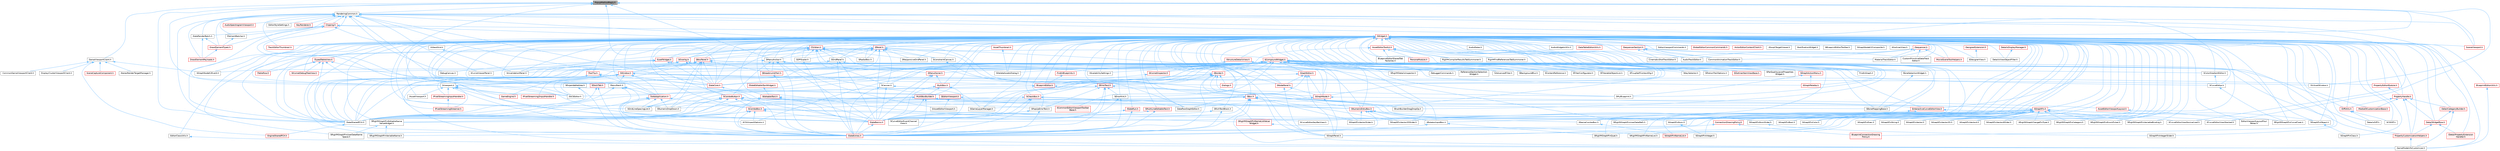 digraph "PopupMethodReply.h"
{
 // INTERACTIVE_SVG=YES
 // LATEX_PDF_SIZE
  bgcolor="transparent";
  edge [fontname=Helvetica,fontsize=10,labelfontname=Helvetica,labelfontsize=10];
  node [fontname=Helvetica,fontsize=10,shape=box,height=0.2,width=0.4];
  Node1 [id="Node000001",label="PopupMethodReply.h",height=0.2,width=0.4,color="gray40", fillcolor="grey60", style="filled", fontcolor="black",tooltip=" "];
  Node1 -> Node2 [id="edge1_Node000001_Node000002",dir="back",color="steelblue1",style="solid",tooltip=" "];
  Node2 [id="Node000002",label="GameViewportClient.h",height=0.2,width=0.4,color="grey40", fillcolor="white", style="filled",URL="$d2/db9/GameViewportClient_8h.html",tooltip=" "];
  Node2 -> Node3 [id="edge2_Node000002_Node000003",dir="back",color="steelblue1",style="solid",tooltip=" "];
  Node3 [id="Node000003",label="CommonGameViewportClient.h",height=0.2,width=0.4,color="grey40", fillcolor="white", style="filled",URL="$da/dfc/CommonGameViewportClient_8h.html",tooltip=" "];
  Node2 -> Node4 [id="edge3_Node000002_Node000004",dir="back",color="steelblue1",style="solid",tooltip=" "];
  Node4 [id="Node000004",label="DisplayClusterViewportClient.h",height=0.2,width=0.4,color="grey40", fillcolor="white", style="filled",URL="$d5/de2/DisplayClusterViewportClient_8h.html",tooltip=" "];
  Node2 -> Node5 [id="edge4_Node000002_Node000005",dir="back",color="steelblue1",style="solid",tooltip=" "];
  Node5 [id="Node000005",label="EngineSharedPCH.h",height=0.2,width=0.4,color="red", fillcolor="#FFF0F0", style="filled",URL="$dc/dbb/EngineSharedPCH_8h.html",tooltip=" "];
  Node2 -> Node7 [id="edge5_Node000002_Node000007",dir="back",color="steelblue1",style="solid",tooltip=" "];
  Node7 [id="Node000007",label="SGraphNodeK2Event.h",height=0.2,width=0.4,color="grey40", fillcolor="white", style="filled",URL="$de/d09/SGraphNodeK2Event_8h.html",tooltip=" "];
  Node2 -> Node8 [id="edge6_Node000002_Node000008",dir="back",color="steelblue1",style="solid",tooltip=" "];
  Node8 [id="Node000008",label="SceneCaptureComponent.h",height=0.2,width=0.4,color="red", fillcolor="#FFF0F0", style="filled",URL="$d2/d59/SceneCaptureComponent_8h.html",tooltip=" "];
  Node2 -> Node13 [id="edge7_Node000002_Node000013",dir="back",color="steelblue1",style="solid",tooltip=" "];
  Node13 [id="Node000013",label="StereoRenderTargetManager.h",height=0.2,width=0.4,color="grey40", fillcolor="white", style="filled",URL="$d0/d18/StereoRenderTargetManager_8h.html",tooltip=" "];
  Node1 -> Node14 [id="edge8_Node000001_Node000014",dir="back",color="steelblue1",style="solid",tooltip=" "];
  Node14 [id="Node000014",label="MenuStack.h",height=0.2,width=0.4,color="grey40", fillcolor="white", style="filled",URL="$d8/d80/MenuStack_8h.html",tooltip=" "];
  Node14 -> Node15 [id="edge9_Node000014_Node000015",dir="back",color="steelblue1",style="solid",tooltip=" "];
  Node15 [id="Node000015",label="SlateApplication.h",height=0.2,width=0.4,color="red", fillcolor="#FFF0F0", style="filled",URL="$db/d28/SlateApplication_8h.html",tooltip=" "];
  Node15 -> Node48 [id="edge10_Node000015_Node000048",dir="back",color="steelblue1",style="solid",tooltip=" "];
  Node48 [id="Node000048",label="SComboBox.h",height=0.2,width=0.4,color="red", fillcolor="#FFF0F0", style="filled",URL="$d2/dd5/SComboBox_8h.html",tooltip=" "];
  Node48 -> Node60 [id="edge11_Node000048_Node000060",dir="back",color="steelblue1",style="solid",tooltip=" "];
  Node60 [id="Node000060",label="SCSVImportOptions.h",height=0.2,width=0.4,color="grey40", fillcolor="white", style="filled",URL="$d7/dfe/SCSVImportOptions_8h.html",tooltip=" "];
  Node48 -> Node65 [id="edge12_Node000048_Node000065",dir="back",color="steelblue1",style="solid",tooltip=" "];
  Node65 [id="Node000065",label="SNameComboBox.h",height=0.2,width=0.4,color="grey40", fillcolor="white", style="filled",URL="$d8/d4b/SNameComboBox_8h.html",tooltip=" "];
  Node65 -> Node66 [id="edge13_Node000065_Node000066",dir="back",color="steelblue1",style="solid",tooltip=" "];
  Node66 [id="Node000066",label="SGraphPinNameList.h",height=0.2,width=0.4,color="red", fillcolor="#FFF0F0", style="filled",URL="$d4/d09/SGraphPinNameList_8h.html",tooltip=" "];
  Node48 -> Node69 [id="edge14_Node000048_Node000069",dir="back",color="steelblue1",style="solid",tooltip=" "];
  Node69 [id="Node000069",label="SRigVMGraphPinEditableName\lValueWidget.h",height=0.2,width=0.4,color="grey40", fillcolor="white", style="filled",URL="$da/d0c/SRigVMGraphPinEditableNameValueWidget_8h.html",tooltip=" "];
  Node69 -> Node70 [id="edge15_Node000069_Node000070",dir="back",color="steelblue1",style="solid",tooltip=" "];
  Node70 [id="Node000070",label="SRigVMGraphPinUserDataName\lSpace.h",height=0.2,width=0.4,color="grey40", fillcolor="white", style="filled",URL="$d7/dfd/SRigVMGraphPinUserDataNameSpace_8h.html",tooltip=" "];
  Node69 -> Node71 [id="edge16_Node000069_Node000071",dir="back",color="steelblue1",style="solid",tooltip=" "];
  Node71 [id="Node000071",label="SRigVMGraphPinVariableName.h",height=0.2,width=0.4,color="grey40", fillcolor="white", style="filled",URL="$d0/da1/SRigVMGraphPinVariableName_8h.html",tooltip=" "];
  Node48 -> Node72 [id="edge17_Node000048_Node000072",dir="back",color="steelblue1",style="solid",tooltip=" "];
  Node72 [id="Node000072",label="SRigVMGraphPinNameListValue\lWidget.h",height=0.2,width=0.4,color="red", fillcolor="#FFF0F0", style="filled",URL="$dc/dac/SRigVMGraphPinNameListValueWidget_8h.html",tooltip=" "];
  Node72 -> Node75 [id="edge18_Node000072_Node000075",dir="back",color="steelblue1",style="solid",tooltip=" "];
  Node75 [id="Node000075",label="SRigVMGraphPinNameList.h",height=0.2,width=0.4,color="grey40", fillcolor="white", style="filled",URL="$d7/dfc/SRigVMGraphPinNameList_8h.html",tooltip=" "];
  Node48 -> Node89 [id="edge19_Node000048_Node000089",dir="back",color="steelblue1",style="solid",tooltip=" "];
  Node89 [id="Node000089",label="SlateBasics.h",height=0.2,width=0.4,color="red", fillcolor="#FFF0F0", style="filled",URL="$da/d2f/SlateBasics_8h.html",tooltip=" "];
  Node89 -> Node62 [id="edge20_Node000089_Node000062",dir="back",color="steelblue1",style="solid",tooltip=" "];
  Node62 [id="Node000062",label="SlateExtras.h",height=0.2,width=0.4,color="red", fillcolor="#FFF0F0", style="filled",URL="$d8/dec/SlateExtras_8h.html",tooltip=" "];
  Node48 -> Node62 [id="edge21_Node000048_Node000062",dir="back",color="steelblue1",style="solid",tooltip=" "];
  Node48 -> Node90 [id="edge22_Node000048_Node000090",dir="back",color="steelblue1",style="solid",tooltip=" "];
  Node90 [id="Node000090",label="SlateSharedPCH.h",height=0.2,width=0.4,color="grey40", fillcolor="white", style="filled",URL="$d1/dfc/SlateSharedPCH_8h.html",tooltip=" "];
  Node90 -> Node5 [id="edge23_Node000090_Node000005",dir="back",color="steelblue1",style="solid",tooltip=" "];
  Node15 -> Node91 [id="edge24_Node000015_Node000091",dir="back",color="steelblue1",style="solid",tooltip=" "];
  Node91 [id="Node000091",label="SGridLineSpacingList.h",height=0.2,width=0.4,color="grey40", fillcolor="white", style="filled",URL="$db/d48/SGridLineSpacingList_8h.html",tooltip=" "];
  Node15 -> Node92 [id="edge25_Node000015_Node000092",dir="back",color="steelblue1",style="solid",tooltip=" "];
  Node92 [id="Node000092",label="SNumericDropDown.h",height=0.2,width=0.4,color="grey40", fillcolor="white", style="filled",URL="$d3/d12/SNumericDropDown_8h.html",tooltip=" "];
  Node15 -> Node89 [id="edge26_Node000015_Node000089",dir="back",color="steelblue1",style="solid",tooltip=" "];
  Node15 -> Node62 [id="edge27_Node000015_Node000062",dir="back",color="steelblue1",style="solid",tooltip=" "];
  Node15 -> Node90 [id="edge28_Node000015_Node000090",dir="back",color="steelblue1",style="solid",tooltip=" "];
  Node14 -> Node89 [id="edge29_Node000014_Node000089",dir="back",color="steelblue1",style="solid",tooltip=" "];
  Node14 -> Node62 [id="edge30_Node000014_Node000062",dir="back",color="steelblue1",style="solid",tooltip=" "];
  Node14 -> Node90 [id="edge31_Node000014_Node000090",dir="back",color="steelblue1",style="solid",tooltip=" "];
  Node1 -> Node122 [id="edge32_Node000001_Node000122",dir="back",color="steelblue1",style="solid",tooltip=" "];
  Node122 [id="Node000122",label="RenderingCommon.h",height=0.2,width=0.4,color="grey40", fillcolor="white", style="filled",URL="$d8/d62/RenderingCommon_8h.html",tooltip=" "];
  Node122 -> Node123 [id="edge33_Node000122_Node000123",dir="back",color="steelblue1",style="solid",tooltip=" "];
  Node123 [id="Node000123",label="AssetThumbnail.h",height=0.2,width=0.4,color="red", fillcolor="#FFF0F0", style="filled",URL="$d7/d61/AssetThumbnail_8h.html",tooltip=" "];
  Node123 -> Node131 [id="edge34_Node000123_Node000131",dir="back",color="steelblue1",style="solid",tooltip=" "];
  Node131 [id="Node000131",label="SDeleteAssetsDialog.h",height=0.2,width=0.4,color="grey40", fillcolor="white", style="filled",URL="$d7/d0d/SDeleteAssetsDialog_8h.html",tooltip=" "];
  Node122 -> Node132 [id="edge35_Node000122_Node000132",dir="back",color="steelblue1",style="solid",tooltip=" "];
  Node132 [id="Node000132",label="AudioSpectrogramViewport.h",height=0.2,width=0.4,color="red", fillcolor="#FFF0F0", style="filled",URL="$d9/d19/AudioSpectrogramViewport_8h.html",tooltip=" "];
  Node122 -> Node135 [id="edge36_Node000122_Node000135",dir="back",color="steelblue1",style="solid",tooltip=" "];
  Node135 [id="Node000135",label="Clipping.h",height=0.2,width=0.4,color="red", fillcolor="#FFF0F0", style="filled",URL="$d1/d5a/Clipping_8h.html",tooltip=" "];
  Node135 -> Node900 [id="edge37_Node000135_Node000900",dir="back",color="steelblue1",style="solid",tooltip=" "];
  Node900 [id="Node000900",label="DrawElementTypes.h",height=0.2,width=0.4,color="red", fillcolor="#FFF0F0", style="filled",URL="$df/d5c/DrawElementTypes_8h.html",tooltip=" "];
  Node900 -> Node901 [id="edge38_Node000900_Node000901",dir="back",color="steelblue1",style="solid",tooltip=" "];
  Node901 [id="Node000901",label="DrawElementPayloads.h",height=0.2,width=0.4,color="red", fillcolor="#FFF0F0", style="filled",URL="$d9/d97/DrawElementPayloads_8h.html",tooltip=" "];
  Node135 -> Node983 [id="edge39_Node000135_Node000983",dir="back",color="steelblue1",style="solid",tooltip=" "];
  Node983 [id="Node000983",label="ElementBatcher.h",height=0.2,width=0.4,color="grey40", fillcolor="white", style="filled",URL="$db/d00/ElementBatcher_8h.html",tooltip=" "];
  Node983 -> Node900 [id="edge40_Node000983_Node000900",dir="back",color="steelblue1",style="solid",tooltip=" "];
  Node135 -> Node918 [id="edge41_Node000135_Node000918",dir="back",color="steelblue1",style="solid",tooltip=" "];
  Node918 [id="Node000918",label="HittestGrid.h",height=0.2,width=0.4,color="grey40", fillcolor="white", style="filled",URL="$da/d73/HittestGrid_8h.html",tooltip=" "];
  Node918 -> Node799 [id="edge42_Node000918_Node000799",dir="back",color="steelblue1",style="solid",tooltip=" "];
  Node799 [id="Node000799",label="SInvalidationPanel.h",height=0.2,width=0.4,color="grey40", fillcolor="white", style="filled",URL="$d7/d86/SInvalidationPanel_8h.html",tooltip=" "];
  Node135 -> Node166 [id="edge43_Node000135_Node000166",dir="back",color="steelblue1",style="solid",tooltip=" "];
  Node166 [id="Node000166",label="SGraphPanel.h",height=0.2,width=0.4,color="grey40", fillcolor="white", style="filled",URL="$d2/dcf/SGraphPanel_8h.html",tooltip=" "];
  Node135 -> Node248 [id="edge44_Node000135_Node000248",dir="back",color="steelblue1",style="solid",tooltip=" "];
  Node248 [id="Node000248",label="SSCSEditor.h",height=0.2,width=0.4,color="grey40", fillcolor="white", style="filled",URL="$d0/d2e/SSCSEditor_8h.html",tooltip=" "];
  Node135 -> Node909 [id="edge45_Node000135_Node000909",dir="back",color="steelblue1",style="solid",tooltip=" "];
  Node909 [id="Node000909",label="SWidget.h",height=0.2,width=0.4,color="red", fillcolor="#FFF0F0", style="filled",URL="$dc/df5/SWidget_8h.html",tooltip=" "];
  Node909 -> Node569 [id="edge46_Node000909_Node000569",dir="back",color="steelblue1",style="solid",tooltip=" "];
  Node569 [id="Node000569",label="AssetEditorToolkit.h",height=0.2,width=0.4,color="red", fillcolor="#FFF0F0", style="filled",URL="$d9/d8b/AssetEditorToolkit_8h.html",tooltip=" "];
  Node569 -> Node240 [id="edge47_Node000569_Node000240",dir="back",color="steelblue1",style="solid",tooltip=" "];
  Node240 [id="Node000240",label="BlueprintEditor.h",height=0.2,width=0.4,color="red", fillcolor="#FFF0F0", style="filled",URL="$df/d7d/BlueprintEditor_8h.html",tooltip=" "];
  Node240 -> Node247 [id="edge48_Node000240_Node000247",dir="back",color="steelblue1",style="solid",tooltip=" "];
  Node247 [id="Node000247",label="SMyBlueprint.h",height=0.2,width=0.4,color="grey40", fillcolor="white", style="filled",URL="$d3/d34/SMyBlueprint_8h.html",tooltip=" "];
  Node240 -> Node248 [id="edge49_Node000240_Node000248",dir="back",color="steelblue1",style="solid",tooltip=" "];
  Node569 -> Node572 [id="edge50_Node000569_Node000572",dir="back",color="steelblue1",style="solid",tooltip=" "];
  Node572 [id="Node000572",label="BlueprintEditorSharedTab\lFactories.h",height=0.2,width=0.4,color="grey40", fillcolor="white", style="filled",URL="$d3/d15/BlueprintEditorSharedTabFactories_8h.html",tooltip=" "];
  Node569 -> Node254 [id="edge51_Node000569_Node000254",dir="back",color="steelblue1",style="solid",tooltip=" "];
  Node254 [id="Node000254",label="FindInGraph.h",height=0.2,width=0.4,color="grey40", fillcolor="white", style="filled",URL="$de/d36/FindInGraph_8h.html",tooltip=" "];
  Node569 -> Node566 [id="edge52_Node000569_Node000566",dir="back",color="steelblue1",style="solid",tooltip=" "];
  Node566 [id="Node000566",label="PersonaModule.h",height=0.2,width=0.4,color="red", fillcolor="#FFF0F0", style="filled",URL="$de/d74/PersonaModule_8h.html",tooltip=" "];
  Node569 -> Node577 [id="edge53_Node000569_Node000577",dir="back",color="steelblue1",style="solid",tooltip=" "];
  Node577 [id="Node000577",label="RigVMCompilerResultsTabSummoner.h",height=0.2,width=0.4,color="grey40", fillcolor="white", style="filled",URL="$dd/d05/RigVMCompilerResultsTabSummoner_8h.html",tooltip=" "];
  Node569 -> Node579 [id="edge54_Node000569_Node000579",dir="back",color="steelblue1",style="solid",tooltip=" "];
  Node579 [id="Node000579",label="RigVMFindReferencesTabSummoner.h",height=0.2,width=0.4,color="grey40", fillcolor="white", style="filled",URL="$d5/d7d/RigVMFindReferencesTabSummoner_8h.html",tooltip=" "];
  Node909 -> Node528 [id="edge55_Node000909_Node000528",dir="back",color="steelblue1",style="solid",tooltip=" "];
  Node528 [id="Node000528",label="AssetEditorViewportLayout.h",height=0.2,width=0.4,color="red", fillcolor="#FFF0F0", style="filled",URL="$df/d46/AssetEditorViewportLayout_8h.html",tooltip=" "];
  Node528 -> Node531 [id="edge56_Node000528_Node000531",dir="back",color="steelblue1",style="solid",tooltip=" "];
  Node531 [id="Node000531",label="EditorViewportLayoutFour\lPanes.h",height=0.2,width=0.4,color="grey40", fillcolor="white", style="filled",URL="$d4/d84/EditorViewportLayoutFourPanes_8h.html",tooltip=" "];
  Node909 -> Node123 [id="edge57_Node000909_Node000123",dir="back",color="steelblue1",style="solid",tooltip=" "];
  Node909 -> Node674 [id="edge58_Node000909_Node000674",dir="back",color="steelblue1",style="solid",tooltip=" "];
  Node674 [id="Node000674",label="AudioMeter.h",height=0.2,width=0.4,color="grey40", fillcolor="white", style="filled",URL="$de/db0/AudioMeter_8h.html",tooltip=" "];
  Node909 -> Node263 [id="edge59_Node000909_Node000263",dir="back",color="steelblue1",style="solid",tooltip=" "];
  Node263 [id="Node000263",label="AudioTrackEditor.h",height=0.2,width=0.4,color="grey40", fillcolor="white", style="filled",URL="$dd/d96/AudioTrackEditor_8h.html",tooltip=" "];
  Node909 -> Node910 [id="edge60_Node000909_Node000910",dir="back",color="steelblue1",style="solid",tooltip=" "];
  Node910 [id="Node000910",label="AudioWidgetsUtils.h",height=0.2,width=0.4,color="grey40", fillcolor="white", style="filled",URL="$da/d9a/AudioWidgetsUtils_8h.html",tooltip=" "];
  Node909 -> Node169 [id="edge61_Node000909_Node000169",dir="back",color="steelblue1",style="solid",tooltip=" "];
  Node169 [id="Node000169",label="BlueprintConnectionDrawing\lPolicy.h",height=0.2,width=0.4,color="red", fillcolor="#FFF0F0", style="filled",URL="$d2/dfc/BlueprintConnectionDrawingPolicy_8h.html",tooltip=" "];
  Node909 -> Node240 [id="edge62_Node000909_Node000240",dir="back",color="steelblue1",style="solid",tooltip=" "];
  Node909 -> Node572 [id="edge63_Node000909_Node000572",dir="back",color="steelblue1",style="solid",tooltip=" "];
  Node909 -> Node911 [id="edge64_Node000909_Node000911",dir="back",color="steelblue1",style="solid",tooltip=" "];
  Node911 [id="Node000911",label="BlueprintEditorUtils.h",height=0.2,width=0.4,color="red", fillcolor="#FFF0F0", style="filled",URL="$d7/d3d/BlueprintEditorUtils_8h.html",tooltip=" "];
  Node911 -> Node196 [id="edge65_Node000911_Node000196",dir="back",color="steelblue1",style="solid",tooltip=" "];
  Node196 [id="Node000196",label="GameModeInfoCustomizer.h",height=0.2,width=0.4,color="grey40", fillcolor="white", style="filled",URL="$d5/df3/GameModeInfoCustomizer_8h.html",tooltip=" "];
  Node909 -> Node232 [id="edge66_Node000909_Node000232",dir="back",color="steelblue1",style="solid",tooltip=" "];
  Node232 [id="Node000232",label="BoneSelectionWidget.h",height=0.2,width=0.4,color="grey40", fillcolor="white", style="filled",URL="$d4/dd3/BoneSelectionWidget_8h.html",tooltip=" "];
  Node232 -> Node233 [id="edge67_Node000232_Node000233",dir="back",color="steelblue1",style="solid",tooltip=" "];
  Node233 [id="Node000233",label="SBoneMappingBase.h",height=0.2,width=0.4,color="grey40", fillcolor="white", style="filled",URL="$d7/d49/SBoneMappingBase_8h.html",tooltip=" "];
  Node909 -> Node195 [id="edge68_Node000909_Node000195",dir="back",color="steelblue1",style="solid",tooltip=" "];
  Node195 [id="Node000195",label="BrushBuilderDragDropOp.h",height=0.2,width=0.4,color="grey40", fillcolor="white", style="filled",URL="$d9/d56/BrushBuilderDragDropOp_8h.html",tooltip=" "];
  Node909 -> Node140 [id="edge69_Node000909_Node000140",dir="back",color="steelblue1",style="solid",tooltip=" "];
  Node140 [id="Node000140",label="Children.h",height=0.2,width=0.4,color="red", fillcolor="#FFF0F0", style="filled",URL="$db/d68/Children_8h.html",tooltip=" "];
  Node140 -> Node194 [id="edge70_Node000140_Node000194",dir="back",color="steelblue1",style="solid",tooltip=" "];
  Node194 [id="Node000194",label="SBox.h",height=0.2,width=0.4,color="red", fillcolor="#FFF0F0", style="filled",URL="$dd/d43/SBox_8h.html",tooltip=" "];
  Node194 -> Node195 [id="edge71_Node000194_Node000195",dir="back",color="steelblue1",style="solid",tooltip=" "];
  Node194 -> Node196 [id="edge72_Node000194_Node000196",dir="back",color="steelblue1",style="solid",tooltip=" "];
  Node194 -> Node48 [id="edge73_Node000194_Node000048",dir="back",color="steelblue1",style="solid",tooltip=" "];
  Node194 -> Node198 [id="edge74_Node000194_Node000198",dir="back",color="steelblue1",style="solid",tooltip=" "];
  Node198 [id="Node000198",label="SGameLayerManager.h",height=0.2,width=0.4,color="grey40", fillcolor="white", style="filled",URL="$da/d3a/SGameLayerManager_8h.html",tooltip=" "];
  Node194 -> Node98 [id="edge75_Node000194_Node000098",dir="back",color="steelblue1",style="solid",tooltip=" "];
  Node98 [id="Node000098",label="SGraphPinNum.h",height=0.2,width=0.4,color="grey40", fillcolor="white", style="filled",URL="$d7/da4/SGraphPinNum_8h.html",tooltip=" "];
  Node98 -> Node99 [id="edge76_Node000098_Node000099",dir="back",color="steelblue1",style="solid",tooltip=" "];
  Node99 [id="Node000099",label="SGraphPinInteger.h",height=0.2,width=0.4,color="grey40", fillcolor="white", style="filled",URL="$df/d54/SGraphPinInteger_8h.html",tooltip=" "];
  Node194 -> Node100 [id="edge77_Node000194_Node000100",dir="back",color="steelblue1",style="solid",tooltip=" "];
  Node100 [id="Node000100",label="SGraphPinNumSlider.h",height=0.2,width=0.4,color="grey40", fillcolor="white", style="filled",URL="$d5/d00/SGraphPinNumSlider_8h.html",tooltip=" "];
  Node100 -> Node101 [id="edge78_Node000100_Node000101",dir="back",color="steelblue1",style="solid",tooltip=" "];
  Node101 [id="Node000101",label="SGraphPinIntegerSlider.h",height=0.2,width=0.4,color="grey40", fillcolor="white", style="filled",URL="$da/d60/SGraphPinIntegerSlider_8h.html",tooltip=" "];
  Node194 -> Node102 [id="edge79_Node000194_Node000102",dir="back",color="steelblue1",style="solid",tooltip=" "];
  Node102 [id="Node000102",label="SGraphPinVector2DSlider.h",height=0.2,width=0.4,color="grey40", fillcolor="white", style="filled",URL="$d7/d05/SGraphPinVector2DSlider_8h.html",tooltip=" "];
  Node194 -> Node103 [id="edge80_Node000194_Node000103",dir="back",color="steelblue1",style="solid",tooltip=" "];
  Node103 [id="Node000103",label="SGraphPinVectorSlider.h",height=0.2,width=0.4,color="grey40", fillcolor="white", style="filled",URL="$dc/d38/SGraphPinVectorSlider_8h.html",tooltip=" "];
  Node194 -> Node89 [id="edge81_Node000194_Node000089",dir="back",color="steelblue1",style="solid",tooltip=" "];
  Node194 -> Node62 [id="edge82_Node000194_Node000062",dir="back",color="steelblue1",style="solid",tooltip=" "];
  Node194 -> Node90 [id="edge83_Node000194_Node000090",dir="back",color="steelblue1",style="solid",tooltip=" "];
  Node140 -> Node360 [id="edge84_Node000140_Node000360",dir="back",color="steelblue1",style="solid",tooltip=" "];
  Node360 [id="Node000360",label="SBoxPanel.h",height=0.2,width=0.4,color="red", fillcolor="#FFF0F0", style="filled",URL="$d8/de6/SBoxPanel_8h.html",tooltip=" "];
  Node360 -> Node335 [id="edge85_Node000360_Node000335",dir="back",color="steelblue1",style="solid",tooltip=" "];
  Node335 [id="Node000335",label="DiffUtils.h",height=0.2,width=0.4,color="red", fillcolor="#FFF0F0", style="filled",URL="$d4/d91/DiffUtils_8h.html",tooltip=" "];
  Node335 -> Node340 [id="edge86_Node000335_Node000340",dir="back",color="steelblue1",style="solid",tooltip=" "];
  Node340 [id="Node000340",label="DetailsDiff.h",height=0.2,width=0.4,color="grey40", fillcolor="white", style="filled",URL="$de/dfc/DetailsDiff_8h.html",tooltip=" "];
  Node335 -> Node341 [id="edge87_Node000335_Node000341",dir="back",color="steelblue1",style="solid",tooltip=" "];
  Node341 [id="Node000341",label="SCSDiff.h",height=0.2,width=0.4,color="grey40", fillcolor="white", style="filled",URL="$da/dc5/SCSDiff_8h.html",tooltip=" "];
  Node360 -> Node196 [id="edge88_Node000360_Node000196",dir="back",color="steelblue1",style="solid",tooltip=" "];
  Node360 -> Node383 [id="edge89_Node000360_Node000383",dir="back",color="steelblue1",style="solid",tooltip=" "];
  Node383 [id="Node000383",label="PropertyCustomizationHelpers.h",height=0.2,width=0.4,color="red", fillcolor="#FFF0F0", style="filled",URL="$d7/dd0/PropertyCustomizationHelpers_8h.html",tooltip=" "];
  Node383 -> Node196 [id="edge90_Node000383_Node000196",dir="back",color="steelblue1",style="solid",tooltip=" "];
  Node360 -> Node386 [id="edge91_Node000360_Node000386",dir="back",color="steelblue1",style="solid",tooltip=" "];
  Node386 [id="Node000386",label="SBreadcrumbTrail.h",height=0.2,width=0.4,color="red", fillcolor="#FFF0F0", style="filled",URL="$d4/de2/SBreadcrumbTrail_8h.html",tooltip=" "];
  Node386 -> Node62 [id="edge92_Node000386_Node000062",dir="back",color="steelblue1",style="solid",tooltip=" "];
  Node360 -> Node387 [id="edge93_Node000360_Node000387",dir="back",color="steelblue1",style="solid",tooltip=" "];
  Node387 [id="Node000387",label="SComboButton.h",height=0.2,width=0.4,color="red", fillcolor="#FFF0F0", style="filled",URL="$dc/d43/SComboButton_8h.html",tooltip=" "];
  Node387 -> Node233 [id="edge94_Node000387_Node000233",dir="back",color="steelblue1",style="solid",tooltip=" "];
  Node387 -> Node48 [id="edge95_Node000387_Node000048",dir="back",color="steelblue1",style="solid",tooltip=" "];
  Node387 -> Node91 [id="edge96_Node000387_Node000091",dir="back",color="steelblue1",style="solid",tooltip=" "];
  Node387 -> Node92 [id="edge97_Node000387_Node000092",dir="back",color="steelblue1",style="solid",tooltip=" "];
  Node387 -> Node391 [id="edge98_Node000387_Node000391",dir="back",color="steelblue1",style="solid",tooltip=" "];
  Node391 [id="Node000391",label="SPopUpErrorText.h",height=0.2,width=0.4,color="grey40", fillcolor="white", style="filled",URL="$d7/d15/SPopUpErrorText_8h.html",tooltip=" "];
  Node391 -> Node89 [id="edge99_Node000391_Node000089",dir="back",color="steelblue1",style="solid",tooltip=" "];
  Node391 -> Node62 [id="edge100_Node000391_Node000062",dir="back",color="steelblue1",style="solid",tooltip=" "];
  Node387 -> Node69 [id="edge101_Node000387_Node000069",dir="back",color="steelblue1",style="solid",tooltip=" "];
  Node387 -> Node72 [id="edge102_Node000387_Node000072",dir="back",color="steelblue1",style="solid",tooltip=" "];
  Node387 -> Node89 [id="edge103_Node000387_Node000089",dir="back",color="steelblue1",style="solid",tooltip=" "];
  Node387 -> Node62 [id="edge104_Node000387_Node000062",dir="back",color="steelblue1",style="solid",tooltip=" "];
  Node387 -> Node90 [id="edge105_Node000387_Node000090",dir="back",color="steelblue1",style="solid",tooltip=" "];
  Node360 -> Node91 [id="edge106_Node000360_Node000091",dir="back",color="steelblue1",style="solid",tooltip=" "];
  Node360 -> Node92 [id="edge107_Node000360_Node000092",dir="back",color="steelblue1",style="solid",tooltip=" "];
  Node360 -> Node97 [id="edge108_Node000360_Node000097",dir="back",color="steelblue1",style="solid",tooltip=" "];
  Node97 [id="Node000097",label="SNumericEntryBox.h",height=0.2,width=0.4,color="red", fillcolor="#FFF0F0", style="filled",URL="$d8/d1a/SNumericEntryBox_8h.html",tooltip=" "];
  Node97 -> Node98 [id="edge109_Node000097_Node000098",dir="back",color="steelblue1",style="solid",tooltip=" "];
  Node97 -> Node100 [id="edge110_Node000097_Node000100",dir="back",color="steelblue1",style="solid",tooltip=" "];
  Node97 -> Node102 [id="edge111_Node000097_Node000102",dir="back",color="steelblue1",style="solid",tooltip=" "];
  Node97 -> Node103 [id="edge112_Node000097_Node000103",dir="back",color="steelblue1",style="solid",tooltip=" "];
  Node97 -> Node104 [id="edge113_Node000097_Node000104",dir="back",color="steelblue1",style="solid",tooltip=" "];
  Node104 [id="Node000104",label="SRotatorInputBox.h",height=0.2,width=0.4,color="grey40", fillcolor="white", style="filled",URL="$de/dd2/SRotatorInputBox_8h.html",tooltip=" "];
  Node104 -> Node105 [id="edge114_Node000104_Node000105",dir="back",color="steelblue1",style="solid",tooltip=" "];
  Node105 [id="Node000105",label="SRigVMGraphPinQuat.h",height=0.2,width=0.4,color="grey40", fillcolor="white", style="filled",URL="$de/dda/SRigVMGraphPinQuat_8h.html",tooltip=" "];
  Node104 -> Node62 [id="edge115_Node000104_Node000062",dir="back",color="steelblue1",style="solid",tooltip=" "];
  Node97 -> Node62 [id="edge116_Node000097_Node000062",dir="back",color="steelblue1",style="solid",tooltip=" "];
  Node360 -> Node248 [id="edge117_Node000360_Node000248",dir="back",color="steelblue1",style="solid",tooltip=" "];
  Node360 -> Node398 [id="edge118_Node000360_Node000398",dir="back",color="steelblue1",style="solid",tooltip=" "];
  Node398 [id="Node000398",label="SWindow.h",height=0.2,width=0.4,color="red", fillcolor="#FFF0F0", style="filled",URL="$d2/d6d/SWindow_8h.html",tooltip=" "];
  Node398 -> Node240 [id="edge119_Node000398_Node000240",dir="back",color="steelblue1",style="solid",tooltip=" "];
  Node398 -> Node399 [id="edge120_Node000398_Node000399",dir="back",color="steelblue1",style="solid",tooltip=" "];
  Node399 [id="Node000399",label="Dialogs.h",height=0.2,width=0.4,color="red", fillcolor="#FFF0F0", style="filled",URL="$d2/d5c/Dialogs_8h.html",tooltip=" "];
  Node398 -> Node604 [id="edge121_Node000398_Node000604",dir="back",color="steelblue1",style="solid",tooltip=" "];
  Node604 [id="Node000604",label="GameEngine.h",height=0.2,width=0.4,color="red", fillcolor="#FFF0F0", style="filled",URL="$d7/d1f/GameEngine_8h.html",tooltip=" "];
  Node398 -> Node607 [id="edge122_Node000398_Node000607",dir="back",color="steelblue1",style="solid",tooltip=" "];
  Node607 [id="Node000607",label="IPixelStreaming2InputHandler.h",height=0.2,width=0.4,color="red", fillcolor="#FFF0F0", style="filled",URL="$df/d15/IPixelStreaming2InputHandler_8h.html",tooltip=" "];
  Node398 -> Node611 [id="edge123_Node000398_Node000611",dir="back",color="steelblue1",style="solid",tooltip=" "];
  Node611 [id="Node000611",label="IPixelStreamingInputHandler.h",height=0.2,width=0.4,color="red", fillcolor="#FFF0F0", style="filled",URL="$d2/d0f/IPixelStreamingInputHandler_8h.html",tooltip=" "];
  Node611 -> Node613 [id="edge124_Node000611_Node000613",dir="back",color="steelblue1",style="solid",tooltip=" "];
  Node613 [id="Node000613",label="IPixelStreamingStreamer.h",height=0.2,width=0.4,color="red", fillcolor="#FFF0F0", style="filled",URL="$d8/d28/IPixelStreamingStreamer_8h.html",tooltip=" "];
  Node398 -> Node613 [id="edge125_Node000398_Node000613",dir="back",color="steelblue1",style="solid",tooltip=" "];
  Node398 -> Node14 [id="edge126_Node000398_Node000014",dir="back",color="steelblue1",style="solid",tooltip=" "];
  Node398 -> Node625 [id="edge127_Node000398_Node000625",dir="back",color="steelblue1",style="solid",tooltip=" "];
  Node625 [id="Node000625",label="PropertyEditorModule.h",height=0.2,width=0.4,color="red", fillcolor="#FFF0F0", style="filled",URL="$d5/d90/PropertyEditorModule_8h.html",tooltip=" "];
  Node625 -> Node629 [id="edge128_Node000625_Node000629",dir="back",color="steelblue1",style="solid",tooltip=" "];
  Node629 [id="Node000629",label="PropertyHandle.h",height=0.2,width=0.4,color="red", fillcolor="#FFF0F0", style="filled",URL="$d7/d90/PropertyHandle_8h.html",tooltip=" "];
  Node629 -> Node630 [id="edge129_Node000629_Node000630",dir="back",color="steelblue1",style="solid",tooltip=" "];
  Node630 [id="Node000630",label="DetailCategoryBuilder.h",height=0.2,width=0.4,color="red", fillcolor="#FFF0F0", style="filled",URL="$d9/de8/DetailCategoryBuilder_8h.html",tooltip=" "];
  Node630 -> Node632 [id="edge130_Node000630_Node000632",dir="back",color="steelblue1",style="solid",tooltip=" "];
  Node632 [id="Node000632",label="DetailWidgetRow.h",height=0.2,width=0.4,color="red", fillcolor="#FFF0F0", style="filled",URL="$d4/d4d/DetailWidgetRow_8h.html",tooltip=" "];
  Node632 -> Node633 [id="edge131_Node000632_Node000633",dir="back",color="steelblue1",style="solid",tooltip=" "];
  Node633 [id="Node000633",label="IDetailPropertyExtension\lHandler.h",height=0.2,width=0.4,color="red", fillcolor="#FFF0F0", style="filled",URL="$d6/d81/IDetailPropertyExtensionHandler_8h.html",tooltip=" "];
  Node632 -> Node383 [id="edge132_Node000632_Node000383",dir="back",color="steelblue1",style="solid",tooltip=" "];
  Node630 -> Node196 [id="edge133_Node000630_Node000196",dir="back",color="steelblue1",style="solid",tooltip=" "];
  Node629 -> Node632 [id="edge134_Node000629_Node000632",dir="back",color="steelblue1",style="solid",tooltip=" "];
  Node629 -> Node335 [id="edge135_Node000629_Node000335",dir="back",color="steelblue1",style="solid",tooltip=" "];
  Node629 -> Node656 [id="edge136_Node000629_Node000656",dir="back",color="steelblue1",style="solid",tooltip=" "];
  Node656 [id="Node000656",label="MediaIOCustomizationBase.h",height=0.2,width=0.4,color="red", fillcolor="#FFF0F0", style="filled",URL="$d2/dd0/MediaIOCustomizationBase_8h.html",tooltip=" "];
  Node629 -> Node383 [id="edge137_Node000629_Node000383",dir="back",color="steelblue1",style="solid",tooltip=" "];
  Node398 -> Node666 [id="edge138_Node000398_Node000666",dir="back",color="steelblue1",style="solid",tooltip=" "];
  Node666 [id="Node000666",label="SViewport.h",height=0.2,width=0.4,color="grey40", fillcolor="white", style="filled",URL="$d8/db1/SViewport_8h.html",tooltip=" "];
  Node666 -> Node604 [id="edge139_Node000666_Node000604",dir="back",color="steelblue1",style="solid",tooltip=" "];
  Node666 -> Node667 [id="edge140_Node000666_Node000667",dir="back",color="steelblue1",style="solid",tooltip=" "];
  Node667 [id="Node000667",label="IAssetViewport.h",height=0.2,width=0.4,color="grey40", fillcolor="white", style="filled",URL="$de/d65/IAssetViewport_8h.html",tooltip=" "];
  Node666 -> Node607 [id="edge141_Node000666_Node000607",dir="back",color="steelblue1",style="solid",tooltip=" "];
  Node666 -> Node611 [id="edge142_Node000666_Node000611",dir="back",color="steelblue1",style="solid",tooltip=" "];
  Node666 -> Node613 [id="edge143_Node000666_Node000613",dir="back",color="steelblue1",style="solid",tooltip=" "];
  Node666 -> Node527 [id="edge144_Node000666_Node000527",dir="back",color="steelblue1",style="solid",tooltip=" "];
  Node527 [id="Node000527",label="SEditorViewport.h",height=0.2,width=0.4,color="red", fillcolor="#FFF0F0", style="filled",URL="$dd/de0/SEditorViewport_8h.html",tooltip=" "];
  Node527 -> Node528 [id="edge145_Node000527_Node000528",dir="back",color="steelblue1",style="solid",tooltip=" "];
  Node527 -> Node536 [id="edge146_Node000527_Node000536",dir="back",color="steelblue1",style="solid",tooltip=" "];
  Node536 [id="Node000536",label="SAssetEditorViewport.h",height=0.2,width=0.4,color="grey40", fillcolor="white", style="filled",URL="$df/d5a/SAssetEditorViewport_8h.html",tooltip=" "];
  Node666 -> Node89 [id="edge147_Node000666_Node000089",dir="back",color="steelblue1",style="solid",tooltip=" "];
  Node666 -> Node62 [id="edge148_Node000666_Node000062",dir="back",color="steelblue1",style="solid",tooltip=" "];
  Node398 -> Node668 [id="edge149_Node000398_Node000668",dir="back",color="steelblue1",style="solid",tooltip=" "];
  Node668 [id="Node000668",label="SVirtualWindow.h",height=0.2,width=0.4,color="grey40", fillcolor="white", style="filled",URL="$d3/dd3/SVirtualWindow_8h.html",tooltip=" "];
  Node398 -> Node15 [id="edge150_Node000398_Node000015",dir="back",color="steelblue1",style="solid",tooltip=" "];
  Node398 -> Node193 [id="edge151_Node000398_Node000193",dir="back",color="steelblue1",style="solid",tooltip=" "];
  Node193 [id="Node000193",label="SlateCore.h",height=0.2,width=0.4,color="red", fillcolor="#FFF0F0", style="filled",URL="$dc/d03/SlateCore_8h.html",tooltip=" "];
  Node193 -> Node89 [id="edge152_Node000193_Node000089",dir="back",color="steelblue1",style="solid",tooltip=" "];
  Node398 -> Node90 [id="edge153_Node000398_Node000090",dir="back",color="steelblue1",style="solid",tooltip=" "];
  Node360 -> Node193 [id="edge154_Node000360_Node000193",dir="back",color="steelblue1",style="solid",tooltip=" "];
  Node360 -> Node90 [id="edge155_Node000360_Node000090",dir="back",color="steelblue1",style="solid",tooltip=" "];
  Node140 -> Node693 [id="edge156_Node000140_Node000693",dir="back",color="steelblue1",style="solid",tooltip=" "];
  Node693 [id="Node000693",label="SCanvas.h",height=0.2,width=0.4,color="grey40", fillcolor="white", style="filled",URL="$d4/dfa/SCanvas_8h.html",tooltip=" "];
  Node693 -> Node198 [id="edge157_Node000693_Node000198",dir="back",color="steelblue1",style="solid",tooltip=" "];
  Node693 -> Node89 [id="edge158_Node000693_Node000089",dir="back",color="steelblue1",style="solid",tooltip=" "];
  Node693 -> Node62 [id="edge159_Node000693_Node000062",dir="back",color="steelblue1",style="solid",tooltip=" "];
  Node140 -> Node695 [id="edge160_Node000140_Node000695",dir="back",color="steelblue1",style="solid",tooltip=" "];
  Node695 [id="Node000695",label="SCompoundWidget.h",height=0.2,width=0.4,color="red", fillcolor="#FFF0F0", style="filled",URL="$db/d0b/SCompoundWidget_8h.html",tooltip=" "];
  Node695 -> Node232 [id="edge161_Node000695_Node000232",dir="back",color="steelblue1",style="solid",tooltip=" "];
  Node695 -> Node707 [id="edge162_Node000695_Node000707",dir="back",color="steelblue1",style="solid",tooltip=" "];
  Node707 [id="Node000707",label="DebuggerCommands.h",height=0.2,width=0.4,color="grey40", fillcolor="white", style="filled",URL="$dc/da1/DebuggerCommands_8h.html",tooltip=" "];
  Node695 -> Node399 [id="edge163_Node000695_Node000399",dir="back",color="steelblue1",style="solid",tooltip=" "];
  Node695 -> Node239 [id="edge164_Node000695_Node000239",dir="back",color="steelblue1",style="solid",tooltip=" "];
  Node239 [id="Node000239",label="FindInBlueprints.h",height=0.2,width=0.4,color="red", fillcolor="#FFF0F0", style="filled",URL="$d0/d27/FindInBlueprints_8h.html",tooltip=" "];
  Node239 -> Node240 [id="edge165_Node000239_Node000240",dir="back",color="steelblue1",style="solid",tooltip=" "];
  Node695 -> Node254 [id="edge166_Node000695_Node000254",dir="back",color="steelblue1",style="solid",tooltip=" "];
  Node695 -> Node708 [id="edge167_Node000695_Node000708",dir="back",color="steelblue1",style="solid",tooltip=" "];
  Node708 [id="Node000708",label="GraphEditor.h",height=0.2,width=0.4,color="red", fillcolor="#FFF0F0", style="filled",URL="$dc/dc5/GraphEditor_8h.html",tooltip=" "];
  Node708 -> Node240 [id="edge168_Node000708_Node000240",dir="back",color="steelblue1",style="solid",tooltip=" "];
  Node708 -> Node150 [id="edge169_Node000708_Node000150",dir="back",color="steelblue1",style="solid",tooltip=" "];
  Node150 [id="Node000150",label="DataflowGraphEditor.h",height=0.2,width=0.4,color="grey40", fillcolor="white", style="filled",URL="$d4/dfa/DataflowGraphEditor_8h.html",tooltip=" "];
  Node708 -> Node149 [id="edge170_Node000708_Node000149",dir="back",color="steelblue1",style="solid",tooltip=" "];
  Node149 [id="Node000149",label="SGraphNode.h",height=0.2,width=0.4,color="red", fillcolor="#FFF0F0", style="filled",URL="$d2/d30/SGraphNode_8h.html",tooltip=" "];
  Node149 -> Node150 [id="edge171_Node000149_Node000150",dir="back",color="steelblue1",style="solid",tooltip=" "];
  Node149 -> Node166 [id="edge172_Node000149_Node000166",dir="back",color="steelblue1",style="solid",tooltip=" "];
  Node149 -> Node167 [id="edge173_Node000149_Node000167",dir="back",color="steelblue1",style="solid",tooltip=" "];
  Node167 [id="Node000167",label="SGraphPin.h",height=0.2,width=0.4,color="red", fillcolor="#FFF0F0", style="filled",URL="$d1/dd1/SGraphPin_8h.html",tooltip=" "];
  Node167 -> Node168 [id="edge174_Node000167_Node000168",dir="back",color="steelblue1",style="solid",tooltip=" "];
  Node168 [id="Node000168",label="ConnectionDrawingPolicy.h",height=0.2,width=0.4,color="red", fillcolor="#FFF0F0", style="filled",URL="$d5/dc8/ConnectionDrawingPolicy_8h.html",tooltip=" "];
  Node168 -> Node169 [id="edge175_Node000168_Node000169",dir="back",color="steelblue1",style="solid",tooltip=" "];
  Node168 -> Node166 [id="edge176_Node000168_Node000166",dir="back",color="steelblue1",style="solid",tooltip=" "];
  Node167 -> Node166 [id="edge177_Node000167_Node000166",dir="back",color="steelblue1",style="solid",tooltip=" "];
  Node167 -> Node175 [id="edge178_Node000167_Node000175",dir="back",color="steelblue1",style="solid",tooltip=" "];
  Node175 [id="Node000175",label="SGraphPinBool.h",height=0.2,width=0.4,color="grey40", fillcolor="white", style="filled",URL="$d8/d82/SGraphPinBool_8h.html",tooltip=" "];
  Node167 -> Node176 [id="edge179_Node000167_Node000176",dir="back",color="steelblue1",style="solid",tooltip=" "];
  Node176 [id="Node000176",label="SGraphPinColor.h",height=0.2,width=0.4,color="grey40", fillcolor="white", style="filled",URL="$dd/d8d/SGraphPinColor_8h.html",tooltip=" "];
  Node167 -> Node178 [id="edge180_Node000167_Node000178",dir="back",color="steelblue1",style="solid",tooltip=" "];
  Node178 [id="Node000178",label="SGraphPinExec.h",height=0.2,width=0.4,color="grey40", fillcolor="white", style="filled",URL="$d1/d4c/SGraphPinExec_8h.html",tooltip=" "];
  Node167 -> Node66 [id="edge181_Node000167_Node000066",dir="back",color="steelblue1",style="solid",tooltip=" "];
  Node167 -> Node98 [id="edge182_Node000167_Node000098",dir="back",color="steelblue1",style="solid",tooltip=" "];
  Node167 -> Node100 [id="edge183_Node000167_Node000100",dir="back",color="steelblue1",style="solid",tooltip=" "];
  Node167 -> Node179 [id="edge184_Node000167_Node000179",dir="back",color="steelblue1",style="solid",tooltip=" "];
  Node179 [id="Node000179",label="SGraphPinObject.h",height=0.2,width=0.4,color="grey40", fillcolor="white", style="filled",URL="$da/dd6/SGraphPinObject_8h.html",tooltip=" "];
  Node179 -> Node180 [id="edge185_Node000179_Node000180",dir="back",color="steelblue1",style="solid",tooltip=" "];
  Node180 [id="Node000180",label="SGraphPinClass.h",height=0.2,width=0.4,color="grey40", fillcolor="white", style="filled",URL="$df/d8d/SGraphPinClass_8h.html",tooltip=" "];
  Node167 -> Node181 [id="edge186_Node000167_Node000181",dir="back",color="steelblue1",style="solid",tooltip=" "];
  Node181 [id="Node000181",label="SGraphPinString.h",height=0.2,width=0.4,color="grey40", fillcolor="white", style="filled",URL="$d0/d49/SGraphPinString_8h.html",tooltip=" "];
  Node167 -> Node116 [id="edge187_Node000167_Node000116",dir="back",color="steelblue1",style="solid",tooltip=" "];
  Node116 [id="Node000116",label="SGraphPinVector.h",height=0.2,width=0.4,color="grey40", fillcolor="white", style="filled",URL="$d8/de7/SGraphPinVector_8h.html",tooltip=" "];
  Node167 -> Node108 [id="edge188_Node000167_Node000108",dir="back",color="steelblue1",style="solid",tooltip=" "];
  Node108 [id="Node000108",label="SGraphPinVector2D.h",height=0.2,width=0.4,color="grey40", fillcolor="white", style="filled",URL="$d7/d67/SGraphPinVector2D_8h.html",tooltip=" "];
  Node167 -> Node102 [id="edge189_Node000167_Node000102",dir="back",color="steelblue1",style="solid",tooltip=" "];
  Node167 -> Node112 [id="edge190_Node000167_Node000112",dir="back",color="steelblue1",style="solid",tooltip=" "];
  Node112 [id="Node000112",label="SGraphPinVector4.h",height=0.2,width=0.4,color="grey40", fillcolor="white", style="filled",URL="$d4/d94/SGraphPinVector4_8h.html",tooltip=" "];
  Node167 -> Node110 [id="edge191_Node000167_Node000110",dir="back",color="steelblue1",style="solid",tooltip=" "];
  Node110 [id="Node000110",label="SGraphPinVector4Slider.h",height=0.2,width=0.4,color="grey40", fillcolor="white", style="filled",URL="$d9/db8/SGraphPinVector4Slider_8h.html",tooltip=" "];
  Node167 -> Node103 [id="edge192_Node000167_Node000103",dir="back",color="steelblue1",style="solid",tooltip=" "];
  Node167 -> Node183 [id="edge193_Node000167_Node000183",dir="back",color="steelblue1",style="solid",tooltip=" "];
  Node183 [id="Node000183",label="SRigVMGraphChangePinType.h",height=0.2,width=0.4,color="grey40", fillcolor="white", style="filled",URL="$d4/da7/SRigVMGraphChangePinType_8h.html",tooltip=" "];
  Node167 -> Node184 [id="edge194_Node000167_Node000184",dir="back",color="steelblue1",style="solid",tooltip=" "];
  Node184 [id="Node000184",label="SRigVMGraphPinCategory.h",height=0.2,width=0.4,color="grey40", fillcolor="white", style="filled",URL="$da/d67/SRigVMGraphPinCategory_8h.html",tooltip=" "];
  Node167 -> Node185 [id="edge195_Node000167_Node000185",dir="back",color="steelblue1",style="solid",tooltip=" "];
  Node185 [id="Node000185",label="SRigVMGraphPinCurveFloat.h",height=0.2,width=0.4,color="grey40", fillcolor="white", style="filled",URL="$d3/d13/SRigVMGraphPinCurveFloat_8h.html",tooltip=" "];
  Node167 -> Node186 [id="edge196_Node000167_Node000186",dir="back",color="steelblue1",style="solid",tooltip=" "];
  Node186 [id="Node000186",label="SRigVMGraphPinEnumPicker.h",height=0.2,width=0.4,color="grey40", fillcolor="white", style="filled",URL="$d9/dd1/SRigVMGraphPinEnumPicker_8h.html",tooltip=" "];
  Node167 -> Node75 [id="edge197_Node000167_Node000075",dir="back",color="steelblue1",style="solid",tooltip=" "];
  Node167 -> Node105 [id="edge198_Node000167_Node000105",dir="back",color="steelblue1",style="solid",tooltip=" "];
  Node167 -> Node70 [id="edge199_Node000167_Node000070",dir="back",color="steelblue1",style="solid",tooltip=" "];
  Node167 -> Node187 [id="edge200_Node000167_Node000187",dir="back",color="steelblue1",style="solid",tooltip=" "];
  Node187 [id="Node000187",label="SRigVMGraphPinUserDataPath.h",height=0.2,width=0.4,color="grey40", fillcolor="white", style="filled",URL="$d5/d31/SRigVMGraphPinUserDataPath_8h.html",tooltip=" "];
  Node167 -> Node188 [id="edge201_Node000167_Node000188",dir="back",color="steelblue1",style="solid",tooltip=" "];
  Node188 [id="Node000188",label="SRigVMGraphPinVariableBinding.h",height=0.2,width=0.4,color="grey40", fillcolor="white", style="filled",URL="$db/dca/SRigVMGraphPinVariableBinding_8h.html",tooltip=" "];
  Node167 -> Node71 [id="edge202_Node000167_Node000071",dir="back",color="steelblue1",style="solid",tooltip=" "];
  Node708 -> Node166 [id="edge203_Node000708_Node000166",dir="back",color="steelblue1",style="solid",tooltip=" "];
  Node708 -> Node143 [id="edge204_Node000708_Node000143",dir="back",color="steelblue1",style="solid",tooltip=" "];
  Node143 [id="Node000143",label="SNodePanel.h",height=0.2,width=0.4,color="red", fillcolor="#FFF0F0", style="filled",URL="$da/db1/SNodePanel_8h.html",tooltip=" "];
  Node143 -> Node149 [id="edge205_Node000143_Node000149",dir="back",color="steelblue1",style="solid",tooltip=" "];
  Node143 -> Node166 [id="edge206_Node000143_Node000166",dir="back",color="steelblue1",style="solid",tooltip=" "];
  Node695 -> Node200 [id="edge207_Node000695_Node000200",dir="back",color="steelblue1",style="solid",tooltip=" "];
  Node200 [id="Node000200",label="MultiBox.h",height=0.2,width=0.4,color="red", fillcolor="#FFF0F0", style="filled",URL="$d5/d73/MultiBox_8h.html",tooltip=" "];
  Node200 -> Node201 [id="edge208_Node000200_Node000201",dir="back",color="steelblue1",style="solid",tooltip=" "];
  Node201 [id="Node000201",label="MultiBoxBuilder.h",height=0.2,width=0.4,color="red", fillcolor="#FFF0F0", style="filled",URL="$d5/d36/MultiBoxBuilder_8h.html",tooltip=" "];
  Node201 -> Node213 [id="edge209_Node000201_Node000213",dir="back",color="steelblue1",style="solid",tooltip=" "];
  Node213 [id="Node000213",label="SCommonEditorViewportToolbar\lBase.h",height=0.2,width=0.4,color="red", fillcolor="#FFF0F0", style="filled",URL="$d0/d79/SCommonEditorViewportToolbarBase_8h.html",tooltip=" "];
  Node201 -> Node91 [id="edge210_Node000201_Node000091",dir="back",color="steelblue1",style="solid",tooltip=" "];
  Node201 -> Node40 [id="edge211_Node000201_Node000040",dir="back",color="steelblue1",style="solid",tooltip=" "];
  Node40 [id="Node000040",label="SInteractiveCurveEditorView.h",height=0.2,width=0.4,color="red", fillcolor="#FFF0F0", style="filled",URL="$d2/dd9/SInteractiveCurveEditorView_8h.html",tooltip=" "];
  Node40 -> Node41 [id="edge212_Node000040_Node000041",dir="back",color="steelblue1",style="solid",tooltip=" "];
  Node41 [id="Node000041",label="SCurveEditorEventChannel\lView.h",height=0.2,width=0.4,color="grey40", fillcolor="white", style="filled",URL="$d9/df1/SCurveEditorEventChannelView_8h.html",tooltip=" "];
  Node40 -> Node42 [id="edge213_Node000040_Node000042",dir="back",color="steelblue1",style="solid",tooltip=" "];
  Node42 [id="Node000042",label="SCurveEditorKeyBarView.h",height=0.2,width=0.4,color="grey40", fillcolor="white", style="filled",URL="$d8/d9c/SCurveEditorKeyBarView_8h.html",tooltip=" "];
  Node40 -> Node44 [id="edge214_Node000040_Node000044",dir="back",color="steelblue1",style="solid",tooltip=" "];
  Node44 [id="Node000044",label="SCurveEditorViewNormalized.h",height=0.2,width=0.4,color="grey40", fillcolor="white", style="filled",URL="$d5/de3/SCurveEditorViewNormalized_8h.html",tooltip=" "];
  Node40 -> Node45 [id="edge215_Node000040_Node000045",dir="back",color="steelblue1",style="solid",tooltip=" "];
  Node45 [id="Node000045",label="SCurveEditorViewStacked.h",height=0.2,width=0.4,color="grey40", fillcolor="white", style="filled",URL="$d0/d5a/SCurveEditorViewStacked_8h.html",tooltip=" "];
  Node201 -> Node92 [id="edge216_Node000201_Node000092",dir="back",color="steelblue1",style="solid",tooltip=" "];
  Node201 -> Node89 [id="edge217_Node000201_Node000089",dir="back",color="steelblue1",style="solid",tooltip=" "];
  Node201 -> Node62 [id="edge218_Node000201_Node000062",dir="back",color="steelblue1",style="solid",tooltip=" "];
  Node201 -> Node90 [id="edge219_Node000201_Node000090",dir="back",color="steelblue1",style="solid",tooltip=" "];
  Node200 -> Node89 [id="edge220_Node000200_Node000089",dir="back",color="steelblue1",style="solid",tooltip=" "];
  Node200 -> Node62 [id="edge221_Node000200_Node000062",dir="back",color="steelblue1",style="solid",tooltip=" "];
  Node695 -> Node383 [id="edge222_Node000695_Node000383",dir="back",color="steelblue1",style="solid",tooltip=" "];
  Node695 -> Node311 [id="edge223_Node000695_Node000311",dir="back",color="steelblue1",style="solid",tooltip=" "];
  Node311 [id="Node000311",label="ReferenceSectionSelection\lWidget.h",height=0.2,width=0.4,color="grey40", fillcolor="white", style="filled",URL="$db/d75/ReferenceSectionSelectionWidget_8h.html",tooltip=" "];
  Node695 -> Node344 [id="edge224_Node000695_Node000344",dir="back",color="steelblue1",style="solid",tooltip=" "];
  Node344 [id="Node000344",label="SAdvancedFilter.h",height=0.2,width=0.4,color="grey40", fillcolor="white", style="filled",URL="$d1/d68/SAdvancedFilter_8h.html",tooltip=" "];
  Node695 -> Node728 [id="edge225_Node000695_Node000728",dir="back",color="steelblue1",style="solid",tooltip=" "];
  Node728 [id="Node000728",label="SBackgroundBlur.h",height=0.2,width=0.4,color="grey40", fillcolor="white", style="filled",URL="$d7/d30/SBackgroundBlur_8h.html",tooltip=" "];
  Node695 -> Node233 [id="edge226_Node000695_Node000233",dir="back",color="steelblue1",style="solid",tooltip=" "];
  Node695 -> Node730 [id="edge227_Node000695_Node000730",dir="back",color="steelblue1",style="solid",tooltip=" "];
  Node730 [id="Node000730",label="SBorder.h",height=0.2,width=0.4,color="red", fillcolor="#FFF0F0", style="filled",URL="$d2/d10/SBorder_8h.html",tooltip=" "];
  Node730 -> Node195 [id="edge228_Node000730_Node000195",dir="back",color="steelblue1",style="solid",tooltip=" "];
  Node730 -> Node399 [id="edge229_Node000730_Node000399",dir="back",color="steelblue1",style="solid",tooltip=" "];
  Node730 -> Node683 [id="edge230_Node000730_Node000683",dir="back",color="steelblue1",style="solid",tooltip=" "];
  Node683 [id="Node000683",label="SDockTab.h",height=0.2,width=0.4,color="red", fillcolor="#FFF0F0", style="filled",URL="$d2/d6f/SDockTab_8h.html",tooltip=" "];
  Node683 -> Node62 [id="edge231_Node000683_Node000062",dir="back",color="steelblue1",style="solid",tooltip=" "];
  Node683 -> Node90 [id="edge232_Node000683_Node000090",dir="back",color="steelblue1",style="solid",tooltip=" "];
  Node730 -> Node737 [id="edge233_Node000730_Node000737",dir="back",color="steelblue1",style="solid",tooltip=" "];
  Node737 [id="Node000737",label="SErrorText.h",height=0.2,width=0.4,color="red", fillcolor="#FFF0F0", style="filled",URL="$d7/d9a/SErrorText_8h.html",tooltip=" "];
  Node737 -> Node738 [id="edge234_Node000737_Node000738",dir="back",color="steelblue1",style="solid",tooltip=" "];
  Node738 [id="Node000738",label="SErrorHint.h",height=0.2,width=0.4,color="grey40", fillcolor="white", style="filled",URL="$d9/d4d/SErrorHint_8h.html",tooltip=" "];
  Node738 -> Node89 [id="edge235_Node000738_Node000089",dir="back",color="steelblue1",style="solid",tooltip=" "];
  Node738 -> Node62 [id="edge236_Node000738_Node000062",dir="back",color="steelblue1",style="solid",tooltip=" "];
  Node737 -> Node149 [id="edge237_Node000737_Node000149",dir="back",color="steelblue1",style="solid",tooltip=" "];
  Node737 -> Node391 [id="edge238_Node000737_Node000391",dir="back",color="steelblue1",style="solid",tooltip=" "];
  Node737 -> Node89 [id="edge239_Node000737_Node000089",dir="back",color="steelblue1",style="solid",tooltip=" "];
  Node737 -> Node62 [id="edge240_Node000737_Node000062",dir="back",color="steelblue1",style="solid",tooltip=" "];
  Node737 -> Node90 [id="edge241_Node000737_Node000090",dir="back",color="steelblue1",style="solid",tooltip=" "];
  Node730 -> Node167 [id="edge242_Node000730_Node000167",dir="back",color="steelblue1",style="solid",tooltip=" "];
  Node730 -> Node97 [id="edge243_Node000730_Node000097",dir="back",color="steelblue1",style="solid",tooltip=" "];
  Node730 -> Node89 [id="edge244_Node000730_Node000089",dir="back",color="steelblue1",style="solid",tooltip=" "];
  Node730 -> Node62 [id="edge245_Node000730_Node000062",dir="back",color="steelblue1",style="solid",tooltip=" "];
  Node730 -> Node90 [id="edge246_Node000730_Node000090",dir="back",color="steelblue1",style="solid",tooltip=" "];
  Node695 -> Node386 [id="edge247_Node000695_Node000386",dir="back",color="steelblue1",style="solid",tooltip=" "];
  Node695 -> Node60 [id="edge248_Node000695_Node000060",dir="back",color="steelblue1",style="solid",tooltip=" "];
  Node695 -> Node772 [id="edge249_Node000695_Node000772",dir="back",color="steelblue1",style="solid",tooltip=" "];
  Node772 [id="Node000772",label="SCheckBox.h",height=0.2,width=0.4,color="red", fillcolor="#FFF0F0", style="filled",URL="$d8/d16/SCheckBox_8h.html",tooltip=" "];
  Node772 -> Node150 [id="edge250_Node000772_Node000150",dir="back",color="steelblue1",style="solid",tooltip=" "];
  Node772 -> Node97 [id="edge251_Node000772_Node000097",dir="back",color="steelblue1",style="solid",tooltip=" "];
  Node772 -> Node89 [id="edge252_Node000772_Node000089",dir="back",color="steelblue1",style="solid",tooltip=" "];
  Node772 -> Node62 [id="edge253_Node000772_Node000062",dir="back",color="steelblue1",style="solid",tooltip=" "];
  Node772 -> Node90 [id="edge254_Node000772_Node000090",dir="back",color="steelblue1",style="solid",tooltip=" "];
  Node695 -> Node779 [id="edge255_Node000695_Node000779",dir="back",color="steelblue1",style="solid",tooltip=" "];
  Node779 [id="Node000779",label="SContentReference.h",height=0.2,width=0.4,color="grey40", fillcolor="white", style="filled",URL="$d3/dc5/SContentReference_8h.html",tooltip=" "];
  Node695 -> Node782 [id="edge256_Node000695_Node000782",dir="back",color="steelblue1",style="solid",tooltip=" "];
  Node782 [id="Node000782",label="SCurveEditor.h",height=0.2,width=0.4,color="grey40", fillcolor="white", style="filled",URL="$db/d9a/SCurveEditor_8h.html",tooltip=" "];
  Node782 -> Node185 [id="edge257_Node000782_Node000185",dir="back",color="steelblue1",style="solid",tooltip=" "];
  Node695 -> Node131 [id="edge258_Node000695_Node000131",dir="back",color="steelblue1",style="solid",tooltip=" "];
  Node695 -> Node738 [id="edge259_Node000695_Node000738",dir="back",color="steelblue1",style="solid",tooltip=" "];
  Node695 -> Node792 [id="edge260_Node000695_Node000792",dir="back",color="steelblue1",style="solid",tooltip=" "];
  Node792 [id="Node000792",label="SExpandableArea.h",height=0.2,width=0.4,color="grey40", fillcolor="white", style="filled",URL="$da/d6a/SExpandableArea_8h.html",tooltip=" "];
  Node792 -> Node62 [id="edge261_Node000792_Node000062",dir="back",color="steelblue1",style="solid",tooltip=" "];
  Node792 -> Node90 [id="edge262_Node000792_Node000090",dir="back",color="steelblue1",style="solid",tooltip=" "];
  Node695 -> Node346 [id="edge263_Node000695_Node000346",dir="back",color="steelblue1",style="solid",tooltip=" "];
  Node346 [id="Node000346",label="SFilterConfigurator.h",height=0.2,width=0.4,color="grey40", fillcolor="white", style="filled",URL="$d8/d8e/SFilterConfigurator_8h.html",tooltip=" "];
  Node695 -> Node315 [id="edge264_Node000695_Node000315",dir="back",color="steelblue1",style="solid",tooltip=" "];
  Node315 [id="Node000315",label="SFilterableObjectList.h",height=0.2,width=0.4,color="grey40", fillcolor="white", style="filled",URL="$dc/de4/SFilterableObjectList_8h.html",tooltip=" "];
  Node695 -> Node80 [id="edge265_Node000695_Node000080",dir="back",color="steelblue1",style="solid",tooltip=" "];
  Node80 [id="Node000080",label="SFixupSelfContextDlg.h",height=0.2,width=0.4,color="grey40", fillcolor="white", style="filled",URL="$d5/da4/SFixupSelfContextDlg_8h.html",tooltip=" "];
  Node695 -> Node198 [id="edge266_Node000695_Node000198",dir="back",color="steelblue1",style="solid",tooltip=" "];
  Node695 -> Node316 [id="edge267_Node000695_Node000316",dir="back",color="steelblue1",style="solid",tooltip=" "];
  Node316 [id="Node000316",label="SGraphActionMenu.h",height=0.2,width=0.4,color="red", fillcolor="#FFF0F0", style="filled",URL="$d0/d9a/SGraphActionMenu_8h.html",tooltip=" "];
  Node316 -> Node319 [id="edge268_Node000316_Node000319",dir="back",color="steelblue1",style="solid",tooltip=" "];
  Node319 [id="Node000319",label="SGraphPalette.h",height=0.2,width=0.4,color="red", fillcolor="#FFF0F0", style="filled",URL="$d5/dd1/SGraphPalette_8h.html",tooltip=" "];
  Node316 -> Node247 [id="edge269_Node000316_Node000247",dir="back",color="steelblue1",style="solid",tooltip=" "];
  Node695 -> Node149 [id="edge270_Node000695_Node000149",dir="back",color="steelblue1",style="solid",tooltip=" "];
  Node695 -> Node319 [id="edge271_Node000695_Node000319",dir="back",color="steelblue1",style="solid",tooltip=" "];
  Node695 -> Node91 [id="edge272_Node000695_Node000091",dir="back",color="steelblue1",style="solid",tooltip=" "];
  Node695 -> Node40 [id="edge273_Node000695_Node000040",dir="back",color="steelblue1",style="solid",tooltip=" "];
  Node695 -> Node799 [id="edge274_Node000695_Node000799",dir="back",color="steelblue1",style="solid",tooltip=" "];
  Node695 -> Node324 [id="edge275_Node000695_Node000324",dir="back",color="steelblue1",style="solid",tooltip=" "];
  Node324 [id="Node000324",label="SKeySelector.h",height=0.2,width=0.4,color="grey40", fillcolor="white", style="filled",URL="$de/d62/SKeySelector_8h.html",tooltip=" "];
  Node695 -> Node325 [id="edge276_Node000695_Node000325",dir="back",color="steelblue1",style="solid",tooltip=" "];
  Node325 [id="Node000325",label="SKismetDebugTreeView.h",height=0.2,width=0.4,color="red", fillcolor="#FFF0F0", style="filled",URL="$dc/df5/SKismetDebugTreeView_8h.html",tooltip=" "];
  Node695 -> Node802 [id="edge277_Node000695_Node000802",dir="back",color="steelblue1",style="solid",tooltip=" "];
  Node802 [id="Node000802",label="SKismetInspector.h",height=0.2,width=0.4,color="red", fillcolor="#FFF0F0", style="filled",URL="$db/dd1/SKismetInspector_8h.html",tooltip=" "];
  Node802 -> Node240 [id="edge278_Node000802_Node000240",dir="back",color="steelblue1",style="solid",tooltip=" "];
  Node695 -> Node805 [id="edge279_Node000695_Node000805",dir="back",color="steelblue1",style="solid",tooltip=" "];
  Node805 [id="Node000805",label="SMenuOwner.h",height=0.2,width=0.4,color="red", fillcolor="#FFF0F0", style="filled",URL="$d8/d11/SMenuOwner_8h.html",tooltip=" "];
  Node805 -> Node200 [id="edge280_Node000805_Node000200",dir="back",color="steelblue1",style="solid",tooltip=" "];
  Node805 -> Node89 [id="edge281_Node000805_Node000089",dir="back",color="steelblue1",style="solid",tooltip=" "];
  Node805 -> Node62 [id="edge282_Node000805_Node000062",dir="back",color="steelblue1",style="solid",tooltip=" "];
  Node695 -> Node714 [id="edge283_Node000695_Node000714",dir="back",color="steelblue1",style="solid",tooltip=" "];
  Node714 [id="Node000714",label="SMotionTrailOptions.h",height=0.2,width=0.4,color="grey40", fillcolor="white", style="filled",URL="$d2/d53/SMotionTrailOptions_8h.html",tooltip=" "];
  Node695 -> Node247 [id="edge284_Node000695_Node000247",dir="back",color="steelblue1",style="solid",tooltip=" "];
  Node695 -> Node65 [id="edge285_Node000695_Node000065",dir="back",color="steelblue1",style="solid",tooltip=" "];
  Node695 -> Node92 [id="edge286_Node000695_Node000092",dir="back",color="steelblue1",style="solid",tooltip=" "];
  Node695 -> Node97 [id="edge287_Node000695_Node000097",dir="back",color="steelblue1",style="solid",tooltip=" "];
  Node695 -> Node811 [id="edge288_Node000695_Node000811",dir="back",color="steelblue1",style="solid",tooltip=" "];
  Node811 [id="Node000811",label="SOutlinerItemViewBase.h",height=0.2,width=0.4,color="red", fillcolor="#FFF0F0", style="filled",URL="$d8/d1b/SOutlinerItemViewBase_8h.html",tooltip=" "];
  Node695 -> Node815 [id="edge289_Node000695_Node000815",dir="back",color="steelblue1",style="solid",tooltip=" "];
  Node815 [id="Node000815",label="SPerQualityLevelProperties\lWidget.h",height=0.2,width=0.4,color="grey40", fillcolor="white", style="filled",URL="$db/d82/SPerQualityLevelPropertiesWidget_8h.html",tooltip=" "];
  Node695 -> Node818 [id="edge290_Node000695_Node000818",dir="back",color="steelblue1",style="solid",tooltip=" "];
  Node818 [id="Node000818",label="SRigVMDetailsInspector.h",height=0.2,width=0.4,color="grey40", fillcolor="white", style="filled",URL="$df/dfb/SRigVMDetailsInspector_8h.html",tooltip=" "];
  Node695 -> Node104 [id="edge291_Node000695_Node000104",dir="back",color="steelblue1",style="solid",tooltip=" "];
  Node695 -> Node248 [id="edge292_Node000695_Node000248",dir="back",color="steelblue1",style="solid",tooltip=" "];
  Node695 -> Node819 [id="edge293_Node000695_Node000819",dir="back",color="steelblue1",style="solid",tooltip=" "];
  Node819 [id="Node000819",label="SScalabilitySettings.h",height=0.2,width=0.4,color="grey40", fillcolor="white", style="filled",URL="$da/d90/SScalabilitySettings_8h.html",tooltip=" "];
  Node695 -> Node666 [id="edge294_Node000695_Node000666",dir="back",color="steelblue1",style="solid",tooltip=" "];
  Node695 -> Node398 [id="edge295_Node000695_Node000398",dir="back",color="steelblue1",style="solid",tooltip=" "];
  Node695 -> Node89 [id="edge296_Node000695_Node000089",dir="back",color="steelblue1",style="solid",tooltip=" "];
  Node695 -> Node193 [id="edge297_Node000695_Node000193",dir="back",color="steelblue1",style="solid",tooltip=" "];
  Node695 -> Node90 [id="edge298_Node000695_Node000090",dir="back",color="steelblue1",style="solid",tooltip=" "];
  Node140 -> Node839 [id="edge299_Node000140_Node000839",dir="back",color="steelblue1",style="solid",tooltip=" "];
  Node839 [id="Node000839",label="SConstraintCanvas.h",height=0.2,width=0.4,color="grey40", fillcolor="white", style="filled",URL="$d4/d58/SConstraintCanvas_8h.html",tooltip=" "];
  Node839 -> Node150 [id="edge300_Node000839_Node000150",dir="back",color="steelblue1",style="solid",tooltip=" "];
  Node140 -> Node840 [id="edge301_Node000140_Node000840",dir="back",color="steelblue1",style="solid",tooltip=" "];
  Node840 [id="Node000840",label="SDPIScaler.h",height=0.2,width=0.4,color="grey40", fillcolor="white", style="filled",URL="$de/dda/SDPIScaler_8h.html",tooltip=" "];
  Node840 -> Node62 [id="edge302_Node000840_Node000062",dir="back",color="steelblue1",style="solid",tooltip=" "];
  Node140 -> Node841 [id="edge303_Node000140_Node000841",dir="back",color="steelblue1",style="solid",tooltip=" "];
  Node841 [id="Node000841",label="SGridPanel.h",height=0.2,width=0.4,color="grey40", fillcolor="white", style="filled",URL="$d2/d4c/SGridPanel_8h.html",tooltip=" "];
  Node841 -> Node819 [id="edge304_Node000841_Node000819",dir="back",color="steelblue1",style="solid",tooltip=" "];
  Node841 -> Node89 [id="edge305_Node000841_Node000089",dir="back",color="steelblue1",style="solid",tooltip=" "];
  Node841 -> Node62 [id="edge306_Node000841_Node000062",dir="back",color="steelblue1",style="solid",tooltip=" "];
  Node841 -> Node90 [id="edge307_Node000841_Node000090",dir="back",color="steelblue1",style="solid",tooltip=" "];
  Node140 -> Node799 [id="edge308_Node000140_Node000799",dir="back",color="steelblue1",style="solid",tooltip=" "];
  Node140 -> Node842 [id="edge309_Node000140_Node000842",dir="back",color="steelblue1",style="solid",tooltip=" "];
  Node842 [id="Node000842",label="SLeafWidget.h",height=0.2,width=0.4,color="red", fillcolor="#FFF0F0", style="filled",URL="$dd/dfb/SLeafWidget_8h.html",tooltip=" "];
  Node842 -> Node843 [id="edge310_Node000842_Node000843",dir="back",color="steelblue1",style="solid",tooltip=" "];
  Node843 [id="Node000843",label="DebugCanvas.h",height=0.2,width=0.4,color="grey40", fillcolor="white", style="filled",URL="$df/d5a/DebugCanvas_8h.html",tooltip=" "];
  Node842 -> Node851 [id="edge311_Node000842_Node000851",dir="back",color="steelblue1",style="solid",tooltip=" "];
  Node851 [id="Node000851",label="SColorGradientEditor.h",height=0.2,width=0.4,color="grey40", fillcolor="white", style="filled",URL="$d3/d99/SColorGradientEditor_8h.html",tooltip=" "];
  Node851 -> Node782 [id="edge312_Node000851_Node000782",dir="back",color="steelblue1",style="solid",tooltip=" "];
  Node842 -> Node39 [id="edge313_Node000842_Node000039",dir="back",color="steelblue1",style="solid",tooltip=" "];
  Node39 [id="Node000039",label="SCurveViewerPanel.h",height=0.2,width=0.4,color="grey40", fillcolor="white", style="filled",URL="$de/d3b/SCurveViewerPanel_8h.html",tooltip=" "];
  Node842 -> Node193 [id="edge314_Node000842_Node000193",dir="back",color="steelblue1",style="solid",tooltip=" "];
  Node842 -> Node90 [id="edge315_Node000842_Node000090",dir="back",color="steelblue1",style="solid",tooltip=" "];
  Node140 -> Node869 [id="edge316_Node000140_Node000869",dir="back",color="steelblue1",style="solid",tooltip=" "];
  Node869 [id="Node000869",label="SMenuAnchor.h",height=0.2,width=0.4,color="grey40", fillcolor="white", style="filled",URL="$d3/d52/SMenuAnchor_8h.html",tooltip=" "];
  Node869 -> Node386 [id="edge317_Node000869_Node000386",dir="back",color="steelblue1",style="solid",tooltip=" "];
  Node869 -> Node387 [id="edge318_Node000869_Node000387",dir="back",color="steelblue1",style="solid",tooltip=" "];
  Node869 -> Node179 [id="edge319_Node000869_Node000179",dir="back",color="steelblue1",style="solid",tooltip=" "];
  Node869 -> Node805 [id="edge320_Node000869_Node000805",dir="back",color="steelblue1",style="solid",tooltip=" "];
  Node869 -> Node187 [id="edge321_Node000869_Node000187",dir="back",color="steelblue1",style="solid",tooltip=" "];
  Node869 -> Node89 [id="edge322_Node000869_Node000089",dir="back",color="steelblue1",style="solid",tooltip=" "];
  Node869 -> Node62 [id="edge323_Node000869_Node000062",dir="back",color="steelblue1",style="solid",tooltip=" "];
  Node869 -> Node90 [id="edge324_Node000869_Node000090",dir="back",color="steelblue1",style="solid",tooltip=" "];
  Node140 -> Node143 [id="edge325_Node000140_Node000143",dir="back",color="steelblue1",style="solid",tooltip=" "];
  Node140 -> Node873 [id="edge326_Node000140_Node000873",dir="back",color="steelblue1",style="solid",tooltip=" "];
  Node873 [id="Node000873",label="SOverlay.h",height=0.2,width=0.4,color="red", fillcolor="#FFF0F0", style="filled",URL="$d2/d4b/SOverlay_8h.html",tooltip=" "];
  Node873 -> Node527 [id="edge327_Node000873_Node000527",dir="back",color="steelblue1",style="solid",tooltip=" "];
  Node873 -> Node149 [id="edge328_Node000873_Node000149",dir="back",color="steelblue1",style="solid",tooltip=" "];
  Node873 -> Node7 [id="edge329_Node000873_Node000007",dir="back",color="steelblue1",style="solid",tooltip=" "];
  Node873 -> Node398 [id="edge330_Node000873_Node000398",dir="back",color="steelblue1",style="solid",tooltip=" "];
  Node873 -> Node193 [id="edge331_Node000873_Node000193",dir="back",color="steelblue1",style="solid",tooltip=" "];
  Node873 -> Node90 [id="edge332_Node000873_Node000090",dir="back",color="steelblue1",style="solid",tooltip=" "];
  Node140 -> Node875 [id="edge333_Node000140_Node000875",dir="back",color="steelblue1",style="solid",tooltip=" "];
  Node875 [id="Node000875",label="SRadialBox.h",height=0.2,width=0.4,color="grey40", fillcolor="white", style="filled",URL="$d5/de5/SRadialBox_8h.html",tooltip=" "];
  Node140 -> Node876 [id="edge334_Node000140_Node000876",dir="back",color="steelblue1",style="solid",tooltip=" "];
  Node876 [id="Node000876",label="SResponsiveGridPanel.h",height=0.2,width=0.4,color="grey40", fillcolor="white", style="filled",URL="$d0/d51/SResponsiveGridPanel_8h.html",tooltip=" "];
  Node140 -> Node193 [id="edge335_Node000140_Node000193",dir="back",color="steelblue1",style="solid",tooltip=" "];
  Node140 -> Node90 [id="edge336_Node000140_Node000090",dir="back",color="steelblue1",style="solid",tooltip=" "];
  Node909 -> Node210 [id="edge337_Node000909_Node000210",dir="back",color="steelblue1",style="solid",tooltip=" "];
  Node210 [id="Node000210",label="CinematicShotTrackEditor.h",height=0.2,width=0.4,color="grey40", fillcolor="white", style="filled",URL="$d3/d0c/CinematicShotTrackEditor_8h.html",tooltip=" "];
  Node909 -> Node269 [id="edge338_Node000909_Node000269",dir="back",color="steelblue1",style="solid",tooltip=" "];
  Node269 [id="Node000269",label="CommonAnimationTrackEditor.h",height=0.2,width=0.4,color="grey40", fillcolor="white", style="filled",URL="$d9/d6e/CommonAnimationTrackEditor_8h.html",tooltip=" "];
  Node909 -> Node168 [id="edge339_Node000909_Node000168",dir="back",color="steelblue1",style="solid",tooltip=" "];
  Node909 -> Node264 [id="edge340_Node000909_Node000264",dir="back",color="steelblue1",style="solid",tooltip=" "];
  Node264 [id="Node000264",label="CustomPrimitiveDataTrack\lEditor.h",height=0.2,width=0.4,color="grey40", fillcolor="white", style="filled",URL="$dc/d8f/CustomPrimitiveDataTrackEditor_8h.html",tooltip=" "];
  Node909 -> Node912 [id="edge341_Node000909_Node000912",dir="back",color="steelblue1",style="solid",tooltip=" "];
  Node912 [id="Node000912",label="DataTableEditorUtils.h",height=0.2,width=0.4,color="red", fillcolor="#FFF0F0", style="filled",URL="$d6/d6f/DataTableEditorUtils_8h.html",tooltip=" "];
  Node909 -> Node150 [id="edge342_Node000909_Node000150",dir="back",color="steelblue1",style="solid",tooltip=" "];
  Node909 -> Node707 [id="edge343_Node000909_Node000707",dir="back",color="steelblue1",style="solid",tooltip=" "];
  Node909 -> Node913 [id="edge344_Node000909_Node000913",dir="back",color="steelblue1",style="solid",tooltip=" "];
  Node913 [id="Node000913",label="DesignerExtension.h",height=0.2,width=0.4,color="red", fillcolor="#FFF0F0", style="filled",URL="$d2/d1b/DesignerExtension_8h.html",tooltip=" "];
  Node913 -> Node54 [id="edge345_Node000913_Node000054",dir="back",color="steelblue1",style="solid",tooltip=" "];
  Node54 [id="Node000054",label="SDesignerView.h",height=0.2,width=0.4,color="grey40", fillcolor="white", style="filled",URL="$d2/d14/SDesignerView_8h.html",tooltip=" "];
  Node909 -> Node630 [id="edge346_Node000909_Node000630",dir="back",color="steelblue1",style="solid",tooltip=" "];
  Node909 -> Node632 [id="edge347_Node000909_Node000632",dir="back",color="steelblue1",style="solid",tooltip=" "];
  Node909 -> Node340 [id="edge348_Node000909_Node000340",dir="back",color="steelblue1",style="solid",tooltip=" "];
  Node909 -> Node915 [id="edge349_Node000909_Node000915",dir="back",color="steelblue1",style="solid",tooltip=" "];
  Node915 [id="Node000915",label="DetailsDisplayManager.h",height=0.2,width=0.4,color="red", fillcolor="#FFF0F0", style="filled",URL="$d3/db6/DetailsDisplayManager_8h.html",tooltip=" "];
  Node915 -> Node916 [id="edge350_Node000915_Node000916",dir="back",color="steelblue1",style="solid",tooltip=" "];
  Node916 [id="Node000916",label="DetailsViewObjectFilter.h",height=0.2,width=0.4,color="grey40", fillcolor="white", style="filled",URL="$db/d34/DetailsViewObjectFilter_8h.html",tooltip=" "];
  Node909 -> Node916 [id="edge351_Node000909_Node000916",dir="back",color="steelblue1",style="solid",tooltip=" "];
  Node909 -> Node399 [id="edge352_Node000909_Node000399",dir="back",color="steelblue1",style="solid",tooltip=" "];
  Node909 -> Node335 [id="edge353_Node000909_Node000335",dir="back",color="steelblue1",style="solid",tooltip=" "];
  Node909 -> Node829 [id="edge354_Node000909_Node000829",dir="back",color="steelblue1",style="solid",tooltip=" "];
  Node829 [id="Node000829",label="EditorClassUtils.h",height=0.2,width=0.4,color="grey40", fillcolor="white", style="filled",URL="$d8/d26/EditorClassUtils_8h.html",tooltip=" "];
  Node829 -> Node196 [id="edge355_Node000829_Node000196",dir="back",color="steelblue1",style="solid",tooltip=" "];
  Node909 -> Node917 [id="edge356_Node000909_Node000917",dir="back",color="steelblue1",style="solid",tooltip=" "];
  Node917 [id="Node000917",label="EditorViewportCommands.h",height=0.2,width=0.4,color="grey40", fillcolor="white", style="filled",URL="$d9/de5/EditorViewportCommands_8h.html",tooltip=" "];
  Node909 -> Node531 [id="edge357_Node000909_Node000531",dir="back",color="steelblue1",style="solid",tooltip=" "];
  Node909 -> Node239 [id="edge358_Node000909_Node000239",dir="back",color="steelblue1",style="solid",tooltip=" "];
  Node909 -> Node254 [id="edge359_Node000909_Node000254",dir="back",color="steelblue1",style="solid",tooltip=" "];
  Node909 -> Node196 [id="edge360_Node000909_Node000196",dir="back",color="steelblue1",style="solid",tooltip=" "];
  Node909 -> Node678 [id="edge361_Node000909_Node000678",dir="back",color="steelblue1",style="solid",tooltip=" "];
  Node678 [id="Node000678",label="GlobalEditorCommonCommands.h",height=0.2,width=0.4,color="red", fillcolor="#FFF0F0", style="filled",URL="$d3/d5f/GlobalEditorCommonCommands_8h.html",tooltip=" "];
  Node909 -> Node708 [id="edge362_Node000909_Node000708",dir="back",color="steelblue1",style="solid",tooltip=" "];
  Node909 -> Node918 [id="edge363_Node000909_Node000918",dir="back",color="steelblue1",style="solid",tooltip=" "];
  Node909 -> Node919 [id="edge364_Node000909_Node000919",dir="back",color="steelblue1",style="solid",tooltip=" "];
  Node919 [id="Node000919",label="IActorEditorContextClient.h",height=0.2,width=0.4,color="red", fillcolor="#FFF0F0", style="filled",URL="$d7/da6/IActorEditorContextClient_8h.html",tooltip=" "];
  Node909 -> Node667 [id="edge365_Node000909_Node000667",dir="back",color="steelblue1",style="solid",tooltip=" "];
  Node909 -> Node633 [id="edge366_Node000909_Node000633",dir="back",color="steelblue1",style="solid",tooltip=" "];
  Node909 -> Node921 [id="edge367_Node000909_Node000921",dir="back",color="steelblue1",style="solid",tooltip=" "];
  Node921 [id="Node000921",label="IMorphTargetViewer.h",height=0.2,width=0.4,color="grey40", fillcolor="white", style="filled",URL="$dd/d85/IMorphTargetViewer_8h.html",tooltip=" "];
  Node909 -> Node775 [id="edge368_Node000909_Node000775",dir="back",color="steelblue1",style="solid",tooltip=" "];
  Node775 [id="Node000775",label="INotificationWidget.h",height=0.2,width=0.4,color="grey40", fillcolor="white", style="filled",URL="$dd/d1a/INotificationWidget_8h.html",tooltip=" "];
  Node909 -> Node922 [id="edge369_Node000909_Node000922",dir="back",color="steelblue1",style="solid",tooltip=" "];
  Node922 [id="Node000922",label="ISequencer.h",height=0.2,width=0.4,color="red", fillcolor="#FFF0F0", style="filled",URL="$d7/d1d/ISequencer_8h.html",tooltip=" "];
  Node922 -> Node263 [id="edge370_Node000922_Node000263",dir="back",color="steelblue1",style="solid",tooltip=" "];
  Node922 -> Node210 [id="edge371_Node000922_Node000210",dir="back",color="steelblue1",style="solid",tooltip=" "];
  Node922 -> Node269 [id="edge372_Node000922_Node000269",dir="back",color="steelblue1",style="solid",tooltip=" "];
  Node922 -> Node264 [id="edge373_Node000922_Node000264",dir="back",color="steelblue1",style="solid",tooltip=" "];
  Node922 -> Node265 [id="edge374_Node000922_Node000265",dir="back",color="steelblue1",style="solid",tooltip=" "];
  Node265 [id="Node000265",label="MaterialTrackEditor.h",height=0.2,width=0.4,color="grey40", fillcolor="white", style="filled",URL="$d1/d9f/MaterialTrackEditor_8h.html",tooltip=" "];
  Node922 -> Node930 [id="edge375_Node000922_Node000930",dir="back",color="steelblue1",style="solid",tooltip=" "];
  Node930 [id="Node000930",label="MovieSceneToolHelpers.h",height=0.2,width=0.4,color="red", fillcolor="#FFF0F0", style="filled",URL="$d4/d0e/MovieSceneToolHelpers_8h.html",tooltip=" "];
  Node909 -> Node941 [id="edge376_Node000909_Node000941",dir="back",color="steelblue1",style="solid",tooltip=" "];
  Node941 [id="Node000941",label="ISequencerSection.h",height=0.2,width=0.4,color="red", fillcolor="#FFF0F0", style="filled",URL="$d7/d4b/ISequencerSection_8h.html",tooltip=" "];
  Node941 -> Node263 [id="edge377_Node000941_Node000263",dir="back",color="steelblue1",style="solid",tooltip=" "];
  Node941 -> Node210 [id="edge378_Node000941_Node000210",dir="back",color="steelblue1",style="solid",tooltip=" "];
  Node941 -> Node269 [id="edge379_Node000941_Node000269",dir="back",color="steelblue1",style="solid",tooltip=" "];
  Node941 -> Node264 [id="edge380_Node000941_Node000264",dir="back",color="steelblue1",style="solid",tooltip=" "];
  Node941 -> Node265 [id="edge381_Node000941_Node000265",dir="back",color="steelblue1",style="solid",tooltip=" "];
  Node909 -> Node944 [id="edge382_Node000909_Node000944",dir="back",color="steelblue1",style="solid",tooltip=" "];
  Node944 [id="Node000944",label="ISlateEditableTextWidget.h",height=0.2,width=0.4,color="red", fillcolor="#FFF0F0", style="filled",URL="$dd/dd0/ISlateEditableTextWidget_8h.html",tooltip=" "];
  Node944 -> Node898 [id="edge383_Node000944_Node000898",dir="back",color="steelblue1",style="solid",tooltip=" "];
  Node898 [id="Node000898",label="SEditableText.h",height=0.2,width=0.4,color="red", fillcolor="#FFF0F0", style="filled",URL="$df/df7/SEditableText_8h.html",tooltip=" "];
  Node898 -> Node97 [id="edge384_Node000898_Node000097",dir="back",color="steelblue1",style="solid",tooltip=" "];
  Node898 -> Node89 [id="edge385_Node000898_Node000089",dir="back",color="steelblue1",style="solid",tooltip=" "];
  Node898 -> Node62 [id="edge386_Node000898_Node000062",dir="back",color="steelblue1",style="solid",tooltip=" "];
  Node898 -> Node90 [id="edge387_Node000898_Node000090",dir="back",color="steelblue1",style="solid",tooltip=" "];
  Node909 -> Node945 [id="edge388_Node000909_Node000945",dir="back",color="steelblue1",style="solid",tooltip=" "];
  Node945 [id="Node000945",label="ISlateRun.h",height=0.2,width=0.4,color="red", fillcolor="#FFF0F0", style="filled",URL="$d9/d49/ISlateRun_8h.html",tooltip=" "];
  Node945 -> Node89 [id="edge389_Node000945_Node000089",dir="back",color="steelblue1",style="solid",tooltip=" "];
  Node945 -> Node62 [id="edge390_Node000945_Node000062",dir="back",color="steelblue1",style="solid",tooltip=" "];
  Node909 -> Node958 [id="edge391_Node000909_Node000958",dir="back",color="steelblue1",style="solid",tooltip=" "];
  Node958 [id="Node000958",label="IStructureDetailsView.h",height=0.2,width=0.4,color="red", fillcolor="#FFF0F0", style="filled",URL="$da/dd7/IStructureDetailsView_8h.html",tooltip=" "];
  Node958 -> Node802 [id="edge392_Node000958_Node000802",dir="back",color="steelblue1",style="solid",tooltip=" "];
  Node958 -> Node818 [id="edge393_Node000958_Node000818",dir="back",color="steelblue1",style="solid",tooltip=" "];
  Node909 -> Node959 [id="edge394_Node000909_Node000959",dir="back",color="steelblue1",style="solid",tooltip=" "];
  Node959 [id="Node000959",label="ITableRow.h",height=0.2,width=0.4,color="red", fillcolor="#FFF0F0", style="filled",URL="$df/d98/ITableRow_8h.html",tooltip=" "];
  Node909 -> Node960 [id="edge395_Node000909_Node000960",dir="back",color="steelblue1",style="solid",tooltip=" "];
  Node960 [id="Node000960",label="IToolTip.h",height=0.2,width=0.4,color="red", fillcolor="#FFF0F0", style="filled",URL="$dd/db1/IToolTip_8h.html",tooltip=" "];
  Node960 -> Node15 [id="edge396_Node000960_Node000015",dir="back",color="steelblue1",style="solid",tooltip=" "];
  Node960 -> Node193 [id="edge397_Node000960_Node000193",dir="back",color="steelblue1",style="solid",tooltip=" "];
  Node960 -> Node90 [id="edge398_Node000960_Node000090",dir="back",color="steelblue1",style="solid",tooltip=" "];
  Node909 -> Node965 [id="edge399_Node000909_Node000965",dir="back",color="steelblue1",style="solid",tooltip=" "];
  Node965 [id="Node000965",label="ITypedTableView.h",height=0.2,width=0.4,color="red", fillcolor="#FFF0F0", style="filled",URL="$d3/df5/ITypedTableView_8h.html",tooltip=" "];
  Node965 -> Node959 [id="edge400_Node000965_Node000959",dir="back",color="steelblue1",style="solid",tooltip=" "];
  Node965 -> Node325 [id="edge401_Node000965_Node000325",dir="back",color="steelblue1",style="solid",tooltip=" "];
  Node965 -> Node248 [id="edge402_Node000965_Node000248",dir="back",color="steelblue1",style="solid",tooltip=" "];
  Node965 -> Node89 [id="edge403_Node000965_Node000089",dir="back",color="steelblue1",style="solid",tooltip=" "];
  Node965 -> Node62 [id="edge404_Node000965_Node000062",dir="back",color="steelblue1",style="solid",tooltip=" "];
  Node965 -> Node90 [id="edge405_Node000965_Node000090",dir="back",color="steelblue1",style="solid",tooltip=" "];
  Node909 -> Node265 [id="edge406_Node000909_Node000265",dir="back",color="steelblue1",style="solid",tooltip=" "];
  Node909 -> Node656 [id="edge407_Node000909_Node000656",dir="back",color="steelblue1",style="solid",tooltip=" "];
  Node909 -> Node14 [id="edge408_Node000909_Node000014",dir="back",color="steelblue1",style="solid",tooltip=" "];
  Node909 -> Node930 [id="edge409_Node000909_Node000930",dir="back",color="steelblue1",style="solid",tooltip=" "];
  Node909 -> Node200 [id="edge410_Node000909_Node000200",dir="back",color="steelblue1",style="solid",tooltip=" "];
  Node909 -> Node201 [id="edge411_Node000909_Node000201",dir="back",color="steelblue1",style="solid",tooltip=" "];
  Node909 -> Node566 [id="edge412_Node000909_Node000566",dir="back",color="steelblue1",style="solid",tooltip=" "];
  Node909 -> Node383 [id="edge413_Node000909_Node000383",dir="back",color="steelblue1",style="solid",tooltip=" "];
  Node909 -> Node625 [id="edge414_Node000909_Node000625",dir="back",color="steelblue1",style="solid",tooltip=" "];
  Node909 -> Node629 [id="edge415_Node000909_Node000629",dir="back",color="steelblue1",style="solid",tooltip=" "];
  Node909 -> Node311 [id="edge416_Node000909_Node000311",dir="back",color="steelblue1",style="solid",tooltip=" "];
  Node909 -> Node577 [id="edge417_Node000909_Node000577",dir="back",color="steelblue1",style="solid",tooltip=" "];
  Node909 -> Node579 [id="edge418_Node000909_Node000579",dir="back",color="steelblue1",style="solid",tooltip=" "];
  Node909 -> Node344 [id="edge419_Node000909_Node000344",dir="back",color="steelblue1",style="solid",tooltip=" "];
  Node909 -> Node536 [id="edge420_Node000909_Node000536",dir="back",color="steelblue1",style="solid",tooltip=" "];
  Node909 -> Node728 [id="edge421_Node000909_Node000728",dir="back",color="steelblue1",style="solid",tooltip=" "];
  Node909 -> Node808 [id="edge422_Node000909_Node000808",dir="back",color="steelblue1",style="solid",tooltip=" "];
  Node808 [id="Node000808",label="SBlueprintEditorToolbar.h",height=0.2,width=0.4,color="grey40", fillcolor="white", style="filled",URL="$db/df2/SBlueprintEditorToolbar_8h.html",tooltip=" "];
  Node909 -> Node233 [id="edge423_Node000909_Node000233",dir="back",color="steelblue1",style="solid",tooltip=" "];
  Node909 -> Node730 [id="edge424_Node000909_Node000730",dir="back",color="steelblue1",style="solid",tooltip=" "];
  Node909 -> Node194 [id="edge425_Node000909_Node000194",dir="back",color="steelblue1",style="solid",tooltip=" "];
  Node909 -> Node360 [id="edge426_Node000909_Node000360",dir="back",color="steelblue1",style="solid",tooltip=" "];
  Node909 -> Node386 [id="edge427_Node000909_Node000386",dir="back",color="steelblue1",style="solid",tooltip=" "];
  Node909 -> Node341 [id="edge428_Node000909_Node000341",dir="back",color="steelblue1",style="solid",tooltip=" "];
  Node909 -> Node60 [id="edge429_Node000909_Node000060",dir="back",color="steelblue1",style="solid",tooltip=" "];
  Node909 -> Node693 [id="edge430_Node000909_Node000693",dir="back",color="steelblue1",style="solid",tooltip=" "];
  Node909 -> Node772 [id="edge431_Node000909_Node000772",dir="back",color="steelblue1",style="solid",tooltip=" "];
  Node909 -> Node48 [id="edge432_Node000909_Node000048",dir="back",color="steelblue1",style="solid",tooltip=" "];
  Node909 -> Node387 [id="edge433_Node000909_Node000387",dir="back",color="steelblue1",style="solid",tooltip=" "];
  Node909 -> Node213 [id="edge434_Node000909_Node000213",dir="back",color="steelblue1",style="solid",tooltip=" "];
  Node909 -> Node695 [id="edge435_Node000909_Node000695",dir="back",color="steelblue1",style="solid",tooltip=" "];
  Node909 -> Node839 [id="edge436_Node000909_Node000839",dir="back",color="steelblue1",style="solid",tooltip=" "];
  Node909 -> Node779 [id="edge437_Node000909_Node000779",dir="back",color="steelblue1",style="solid",tooltip=" "];
  Node909 -> Node782 [id="edge438_Node000909_Node000782",dir="back",color="steelblue1",style="solid",tooltip=" "];
  Node909 -> Node840 [id="edge439_Node000909_Node000840",dir="back",color="steelblue1",style="solid",tooltip=" "];
  Node909 -> Node131 [id="edge440_Node000909_Node000131",dir="back",color="steelblue1",style="solid",tooltip=" "];
  Node909 -> Node54 [id="edge441_Node000909_Node000054",dir="back",color="steelblue1",style="solid",tooltip=" "];
  Node909 -> Node683 [id="edge442_Node000909_Node000683",dir="back",color="steelblue1",style="solid",tooltip=" "];
  Node909 -> Node898 [id="edge443_Node000909_Node000898",dir="back",color="steelblue1",style="solid",tooltip=" "];
  Node909 -> Node738 [id="edge444_Node000909_Node000738",dir="back",color="steelblue1",style="solid",tooltip=" "];
  Node909 -> Node737 [id="edge445_Node000909_Node000737",dir="back",color="steelblue1",style="solid",tooltip=" "];
  Node909 -> Node792 [id="edge446_Node000909_Node000792",dir="back",color="steelblue1",style="solid",tooltip=" "];
  Node909 -> Node346 [id="edge447_Node000909_Node000346",dir="back",color="steelblue1",style="solid",tooltip=" "];
  Node909 -> Node315 [id="edge448_Node000909_Node000315",dir="back",color="steelblue1",style="solid",tooltip=" "];
  Node909 -> Node80 [id="edge449_Node000909_Node000080",dir="back",color="steelblue1",style="solid",tooltip=" "];
  Node909 -> Node198 [id="edge450_Node000909_Node000198",dir="back",color="steelblue1",style="solid",tooltip=" "];
  Node909 -> Node316 [id="edge451_Node000909_Node000316",dir="back",color="steelblue1",style="solid",tooltip=" "];
  Node909 -> Node149 [id="edge452_Node000909_Node000149",dir="back",color="steelblue1",style="solid",tooltip=" "];
  Node909 -> Node159 [id="edge453_Node000909_Node000159",dir="back",color="steelblue1",style="solid",tooltip=" "];
  Node159 [id="Node000159",label="SGraphNodeK2Composite.h",height=0.2,width=0.4,color="grey40", fillcolor="white", style="filled",URL="$d9/d1f/SGraphNodeK2Composite_8h.html",tooltip=" "];
  Node909 -> Node7 [id="edge454_Node000909_Node000007",dir="back",color="steelblue1",style="solid",tooltip=" "];
  Node909 -> Node319 [id="edge455_Node000909_Node000319",dir="back",color="steelblue1",style="solid",tooltip=" "];
  Node909 -> Node166 [id="edge456_Node000909_Node000166",dir="back",color="steelblue1",style="solid",tooltip=" "];
  Node909 -> Node167 [id="edge457_Node000909_Node000167",dir="back",color="steelblue1",style="solid",tooltip=" "];
  Node909 -> Node175 [id="edge458_Node000909_Node000175",dir="back",color="steelblue1",style="solid",tooltip=" "];
  Node909 -> Node180 [id="edge459_Node000909_Node000180",dir="back",color="steelblue1",style="solid",tooltip=" "];
  Node909 -> Node176 [id="edge460_Node000909_Node000176",dir="back",color="steelblue1",style="solid",tooltip=" "];
  Node909 -> Node178 [id="edge461_Node000909_Node000178",dir="back",color="steelblue1",style="solid",tooltip=" "];
  Node909 -> Node99 [id="edge462_Node000909_Node000099",dir="back",color="steelblue1",style="solid",tooltip=" "];
  Node909 -> Node101 [id="edge463_Node000909_Node000101",dir="back",color="steelblue1",style="solid",tooltip=" "];
  Node909 -> Node66 [id="edge464_Node000909_Node000066",dir="back",color="steelblue1",style="solid",tooltip=" "];
  Node909 -> Node98 [id="edge465_Node000909_Node000098",dir="back",color="steelblue1",style="solid",tooltip=" "];
  Node909 -> Node100 [id="edge466_Node000909_Node000100",dir="back",color="steelblue1",style="solid",tooltip=" "];
  Node909 -> Node179 [id="edge467_Node000909_Node000179",dir="back",color="steelblue1",style="solid",tooltip=" "];
  Node909 -> Node181 [id="edge468_Node000909_Node000181",dir="back",color="steelblue1",style="solid",tooltip=" "];
  Node909 -> Node116 [id="edge469_Node000909_Node000116",dir="back",color="steelblue1",style="solid",tooltip=" "];
  Node909 -> Node108 [id="edge470_Node000909_Node000108",dir="back",color="steelblue1",style="solid",tooltip=" "];
  Node909 -> Node102 [id="edge471_Node000909_Node000102",dir="back",color="steelblue1",style="solid",tooltip=" "];
  Node909 -> Node112 [id="edge472_Node000909_Node000112",dir="back",color="steelblue1",style="solid",tooltip=" "];
  Node909 -> Node110 [id="edge473_Node000909_Node000110",dir="back",color="steelblue1",style="solid",tooltip=" "];
  Node909 -> Node103 [id="edge474_Node000909_Node000103",dir="back",color="steelblue1",style="solid",tooltip=" "];
  Node909 -> Node91 [id="edge475_Node000909_Node000091",dir="back",color="steelblue1",style="solid",tooltip=" "];
  Node909 -> Node841 [id="edge476_Node000909_Node000841",dir="back",color="steelblue1",style="solid",tooltip=" "];
  Node909 -> Node799 [id="edge477_Node000909_Node000799",dir="back",color="steelblue1",style="solid",tooltip=" "];
  Node909 -> Node324 [id="edge478_Node000909_Node000324",dir="back",color="steelblue1",style="solid",tooltip=" "];
  Node909 -> Node325 [id="edge479_Node000909_Node000325",dir="back",color="steelblue1",style="solid",tooltip=" "];
  Node909 -> Node802 [id="edge480_Node000909_Node000802",dir="back",color="steelblue1",style="solid",tooltip=" "];
  Node909 -> Node842 [id="edge481_Node000909_Node000842",dir="back",color="steelblue1",style="solid",tooltip=" "];
  Node909 -> Node869 [id="edge482_Node000909_Node000869",dir="back",color="steelblue1",style="solid",tooltip=" "];
  Node909 -> Node714 [id="edge483_Node000909_Node000714",dir="back",color="steelblue1",style="solid",tooltip=" "];
  Node909 -> Node769 [id="edge484_Node000909_Node000769",dir="back",color="steelblue1",style="solid",tooltip=" "];
  Node769 [id="Node000769",label="SMultiLineEditableText.h",height=0.2,width=0.4,color="red", fillcolor="#FFF0F0", style="filled",URL="$d3/d39/SMultiLineEditableText_8h.html",tooltip=" "];
  Node769 -> Node89 [id="edge485_Node000769_Node000089",dir="back",color="steelblue1",style="solid",tooltip=" "];
  Node769 -> Node62 [id="edge486_Node000769_Node000062",dir="back",color="steelblue1",style="solid",tooltip=" "];
  Node909 -> Node247 [id="edge487_Node000909_Node000247",dir="back",color="steelblue1",style="solid",tooltip=" "];
  Node909 -> Node65 [id="edge488_Node000909_Node000065",dir="back",color="steelblue1",style="solid",tooltip=" "];
  Node909 -> Node143 [id="edge489_Node000909_Node000143",dir="back",color="steelblue1",style="solid",tooltip=" "];
  Node909 -> Node92 [id="edge490_Node000909_Node000092",dir="back",color="steelblue1",style="solid",tooltip=" "];
  Node909 -> Node97 [id="edge491_Node000909_Node000097",dir="back",color="steelblue1",style="solid",tooltip=" "];
  Node909 -> Node811 [id="edge492_Node000909_Node000811",dir="back",color="steelblue1",style="solid",tooltip=" "];
  Node909 -> Node304 [id="edge493_Node000909_Node000304",dir="back",color="steelblue1",style="solid",tooltip=" "];
  Node304 [id="Node000304",label="SOutlinerView.h",height=0.2,width=0.4,color="grey40", fillcolor="white", style="filled",URL="$d5/de1/SOutlinerView_8h.html",tooltip=" "];
  Node909 -> Node873 [id="edge494_Node000909_Node000873",dir="back",color="steelblue1",style="solid",tooltip=" "];
  Node909 -> Node967 [id="edge495_Node000909_Node000967",dir="back",color="steelblue1",style="solid",tooltip=" "];
  Node967 [id="Node000967",label="SPanel.h",height=0.2,width=0.4,color="red", fillcolor="#FFF0F0", style="filled",URL="$d6/d71/SPanel_8h.html",tooltip=" "];
  Node967 -> Node194 [id="edge496_Node000967_Node000194",dir="back",color="steelblue1",style="solid",tooltip=" "];
  Node967 -> Node360 [id="edge497_Node000967_Node000360",dir="back",color="steelblue1",style="solid",tooltip=" "];
  Node967 -> Node693 [id="edge498_Node000967_Node000693",dir="back",color="steelblue1",style="solid",tooltip=" "];
  Node967 -> Node839 [id="edge499_Node000967_Node000839",dir="back",color="steelblue1",style="solid",tooltip=" "];
  Node967 -> Node840 [id="edge500_Node000967_Node000840",dir="back",color="steelblue1",style="solid",tooltip=" "];
  Node967 -> Node841 [id="edge501_Node000967_Node000841",dir="back",color="steelblue1",style="solid",tooltip=" "];
  Node967 -> Node869 [id="edge502_Node000967_Node000869",dir="back",color="steelblue1",style="solid",tooltip=" "];
  Node967 -> Node143 [id="edge503_Node000967_Node000143",dir="back",color="steelblue1",style="solid",tooltip=" "];
  Node967 -> Node873 [id="edge504_Node000967_Node000873",dir="back",color="steelblue1",style="solid",tooltip=" "];
  Node967 -> Node875 [id="edge505_Node000967_Node000875",dir="back",color="steelblue1",style="solid",tooltip=" "];
  Node967 -> Node876 [id="edge506_Node000967_Node000876",dir="back",color="steelblue1",style="solid",tooltip=" "];
  Node967 -> Node89 [id="edge507_Node000967_Node000089",dir="back",color="steelblue1",style="solid",tooltip=" "];
  Node967 -> Node193 [id="edge508_Node000967_Node000193",dir="back",color="steelblue1",style="solid",tooltip=" "];
  Node967 -> Node90 [id="edge509_Node000967_Node000090",dir="back",color="steelblue1",style="solid",tooltip=" "];
  Node909 -> Node815 [id="edge510_Node000909_Node000815",dir="back",color="steelblue1",style="solid",tooltip=" "];
  Node909 -> Node391 [id="edge511_Node000909_Node000391",dir="back",color="steelblue1",style="solid",tooltip=" "];
  Node909 -> Node875 [id="edge512_Node000909_Node000875",dir="back",color="steelblue1",style="solid",tooltip=" "];
  Node909 -> Node876 [id="edge513_Node000909_Node000876",dir="back",color="steelblue1",style="solid",tooltip=" "];
  Node909 -> Node894 [id="edge514_Node000909_Node000894",dir="back",color="steelblue1",style="solid",tooltip=" "];
  Node894 [id="Node000894",label="SRichTextBlock.h",height=0.2,width=0.4,color="grey40", fillcolor="white", style="filled",URL="$dd/d4c/SRichTextBlock_8h.html",tooltip=" "];
  Node894 -> Node89 [id="edge515_Node000894_Node000089",dir="back",color="steelblue1",style="solid",tooltip=" "];
  Node894 -> Node62 [id="edge516_Node000894_Node000062",dir="back",color="steelblue1",style="solid",tooltip=" "];
  Node909 -> Node818 [id="edge517_Node000909_Node000818",dir="back",color="steelblue1",style="solid",tooltip=" "];
  Node909 -> Node183 [id="edge518_Node000909_Node000183",dir="back",color="steelblue1",style="solid",tooltip=" "];
  Node909 -> Node184 [id="edge519_Node000909_Node000184",dir="back",color="steelblue1",style="solid",tooltip=" "];
  Node909 -> Node185 [id="edge520_Node000909_Node000185",dir="back",color="steelblue1",style="solid",tooltip=" "];
  Node909 -> Node69 [id="edge521_Node000909_Node000069",dir="back",color="steelblue1",style="solid",tooltip=" "];
  Node909 -> Node186 [id="edge522_Node000909_Node000186",dir="back",color="steelblue1",style="solid",tooltip=" "];
  Node909 -> Node75 [id="edge523_Node000909_Node000075",dir="back",color="steelblue1",style="solid",tooltip=" "];
  Node909 -> Node72 [id="edge524_Node000909_Node000072",dir="back",color="steelblue1",style="solid",tooltip=" "];
  Node909 -> Node105 [id="edge525_Node000909_Node000105",dir="back",color="steelblue1",style="solid",tooltip=" "];
  Node909 -> Node70 [id="edge526_Node000909_Node000070",dir="back",color="steelblue1",style="solid",tooltip=" "];
  Node909 -> Node187 [id="edge527_Node000909_Node000187",dir="back",color="steelblue1",style="solid",tooltip=" "];
  Node909 -> Node188 [id="edge528_Node000909_Node000188",dir="back",color="steelblue1",style="solid",tooltip=" "];
  Node909 -> Node71 [id="edge529_Node000909_Node000071",dir="back",color="steelblue1",style="solid",tooltip=" "];
  Node909 -> Node104 [id="edge530_Node000909_Node000104",dir="back",color="steelblue1",style="solid",tooltip=" "];
  Node909 -> Node248 [id="edge531_Node000909_Node000248",dir="back",color="steelblue1",style="solid",tooltip=" "];
  Node909 -> Node819 [id="edge532_Node000909_Node000819",dir="back",color="steelblue1",style="solid",tooltip=" "];
  Node909 -> Node666 [id="edge533_Node000909_Node000666",dir="back",color="steelblue1",style="solid",tooltip=" "];
  Node909 -> Node668 [id="edge534_Node000909_Node000668",dir="back",color="steelblue1",style="solid",tooltip=" "];
  Node909 -> Node398 [id="edge535_Node000909_Node000398",dir="back",color="steelblue1",style="solid",tooltip=" "];
  Node909 -> Node969 [id="edge536_Node000909_Node000969",dir="back",color="steelblue1",style="solid",tooltip=" "];
  Node969 [id="Node000969",label="SceneViewport.h",height=0.2,width=0.4,color="red", fillcolor="#FFF0F0", style="filled",URL="$d2/d22/SceneViewport_8h.html",tooltip=" "];
  Node909 -> Node15 [id="edge537_Node000909_Node000015",dir="back",color="steelblue1",style="solid",tooltip=" "];
  Node909 -> Node193 [id="edge538_Node000909_Node000193",dir="back",color="steelblue1",style="solid",tooltip=" "];
  Node909 -> Node90 [id="edge539_Node000909_Node000090",dir="back",color="steelblue1",style="solid",tooltip=" "];
  Node909 -> Node932 [id="edge540_Node000909_Node000932",dir="back",color="steelblue1",style="solid",tooltip=" "];
  Node932 [id="Node000932",label="TrackEditorThumbnail.h",height=0.2,width=0.4,color="red", fillcolor="#FFF0F0", style="filled",URL="$d6/d44/TrackEditorThumbnail_8h.html",tooltip=" "];
  Node135 -> Node984 [id="edge541_Node000135_Node000984",dir="back",color="steelblue1",style="solid",tooltip=" "];
  Node984 [id="Node000984",label="SlateRenderBatch.h",height=0.2,width=0.4,color="grey40", fillcolor="white", style="filled",URL="$da/da2/SlateRenderBatch_8h.html",tooltip=" "];
  Node984 -> Node901 [id="edge542_Node000984_Node000901",dir="back",color="steelblue1",style="solid",tooltip=" "];
  Node984 -> Node900 [id="edge543_Node000984_Node000900",dir="back",color="steelblue1",style="solid",tooltip=" "];
  Node122 -> Node843 [id="edge544_Node000122_Node000843",dir="back",color="steelblue1",style="solid",tooltip=" "];
  Node122 -> Node901 [id="edge545_Node000122_Node000901",dir="back",color="steelblue1",style="solid",tooltip=" "];
  Node122 -> Node900 [id="edge546_Node000122_Node000900",dir="back",color="steelblue1",style="solid",tooltip=" "];
  Node122 -> Node985 [id="edge547_Node000122_Node000985",dir="back",color="steelblue1",style="solid",tooltip=" "];
  Node985 [id="Node000985",label="EditorStyleSettings.h",height=0.2,width=0.4,color="grey40", fillcolor="white", style="filled",URL="$d5/dd8/EditorStyleSettings_8h.html",tooltip=" "];
  Node122 -> Node983 [id="edge548_Node000122_Node000983",dir="back",color="steelblue1",style="solid",tooltip=" "];
  Node122 -> Node986 [id="edge549_Node000122_Node000986",dir="back",color="steelblue1",style="solid",tooltip=" "];
  Node986 [id="Node000986",label="KeyRenderer.h",height=0.2,width=0.4,color="red", fillcolor="#FFF0F0", style="filled",URL="$d1/d2c/KeyRenderer_8h.html",tooltip=" "];
  Node122 -> Node851 [id="edge550_Node000122_Node000851",dir="back",color="steelblue1",style="solid",tooltip=" "];
  Node122 -> Node41 [id="edge551_Node000122_Node000041",dir="back",color="steelblue1",style="solid",tooltip=" "];
  Node122 -> Node42 [id="edge552_Node000122_Node000042",dir="back",color="steelblue1",style="solid",tooltip=" "];
  Node122 -> Node44 [id="edge553_Node000122_Node000044",dir="back",color="steelblue1",style="solid",tooltip=" "];
  Node122 -> Node45 [id="edge554_Node000122_Node000045",dir="back",color="steelblue1",style="solid",tooltip=" "];
  Node122 -> Node39 [id="edge555_Node000122_Node000039",dir="back",color="steelblue1",style="solid",tooltip=" "];
  Node122 -> Node40 [id="edge556_Node000122_Node000040",dir="back",color="steelblue1",style="solid",tooltip=" "];
  Node122 -> Node666 [id="edge557_Node000122_Node000666",dir="back",color="steelblue1",style="solid",tooltip=" "];
  Node122 -> Node398 [id="edge558_Node000122_Node000398",dir="back",color="steelblue1",style="solid",tooltip=" "];
  Node122 -> Node969 [id="edge559_Node000122_Node000969",dir="back",color="steelblue1",style="solid",tooltip=" "];
  Node122 -> Node193 [id="edge560_Node000122_Node000193",dir="back",color="steelblue1",style="solid",tooltip=" "];
  Node122 -> Node984 [id="edge561_Node000122_Node000984",dir="back",color="steelblue1",style="solid",tooltip=" "];
  Node122 -> Node90 [id="edge562_Node000122_Node000090",dir="back",color="steelblue1",style="solid",tooltip=" "];
  Node122 -> Node932 [id="edge563_Node000122_Node000932",dir="back",color="steelblue1",style="solid",tooltip=" "];
  Node1 -> Node869 [id="edge564_Node000001_Node000869",dir="back",color="steelblue1",style="solid",tooltip=" "];
  Node1 -> Node666 [id="edge565_Node000001_Node000666",dir="back",color="steelblue1",style="solid",tooltip=" "];
  Node1 -> Node668 [id="edge566_Node000001_Node000668",dir="back",color="steelblue1",style="solid",tooltip=" "];
  Node1 -> Node909 [id="edge567_Node000001_Node000909",dir="back",color="steelblue1",style="solid",tooltip=" "];
  Node1 -> Node969 [id="edge568_Node000001_Node000969",dir="back",color="steelblue1",style="solid",tooltip=" "];
  Node1 -> Node193 [id="edge569_Node000001_Node000193",dir="back",color="steelblue1",style="solid",tooltip=" "];
  Node1 -> Node90 [id="edge570_Node000001_Node000090",dir="back",color="steelblue1",style="solid",tooltip=" "];
}
